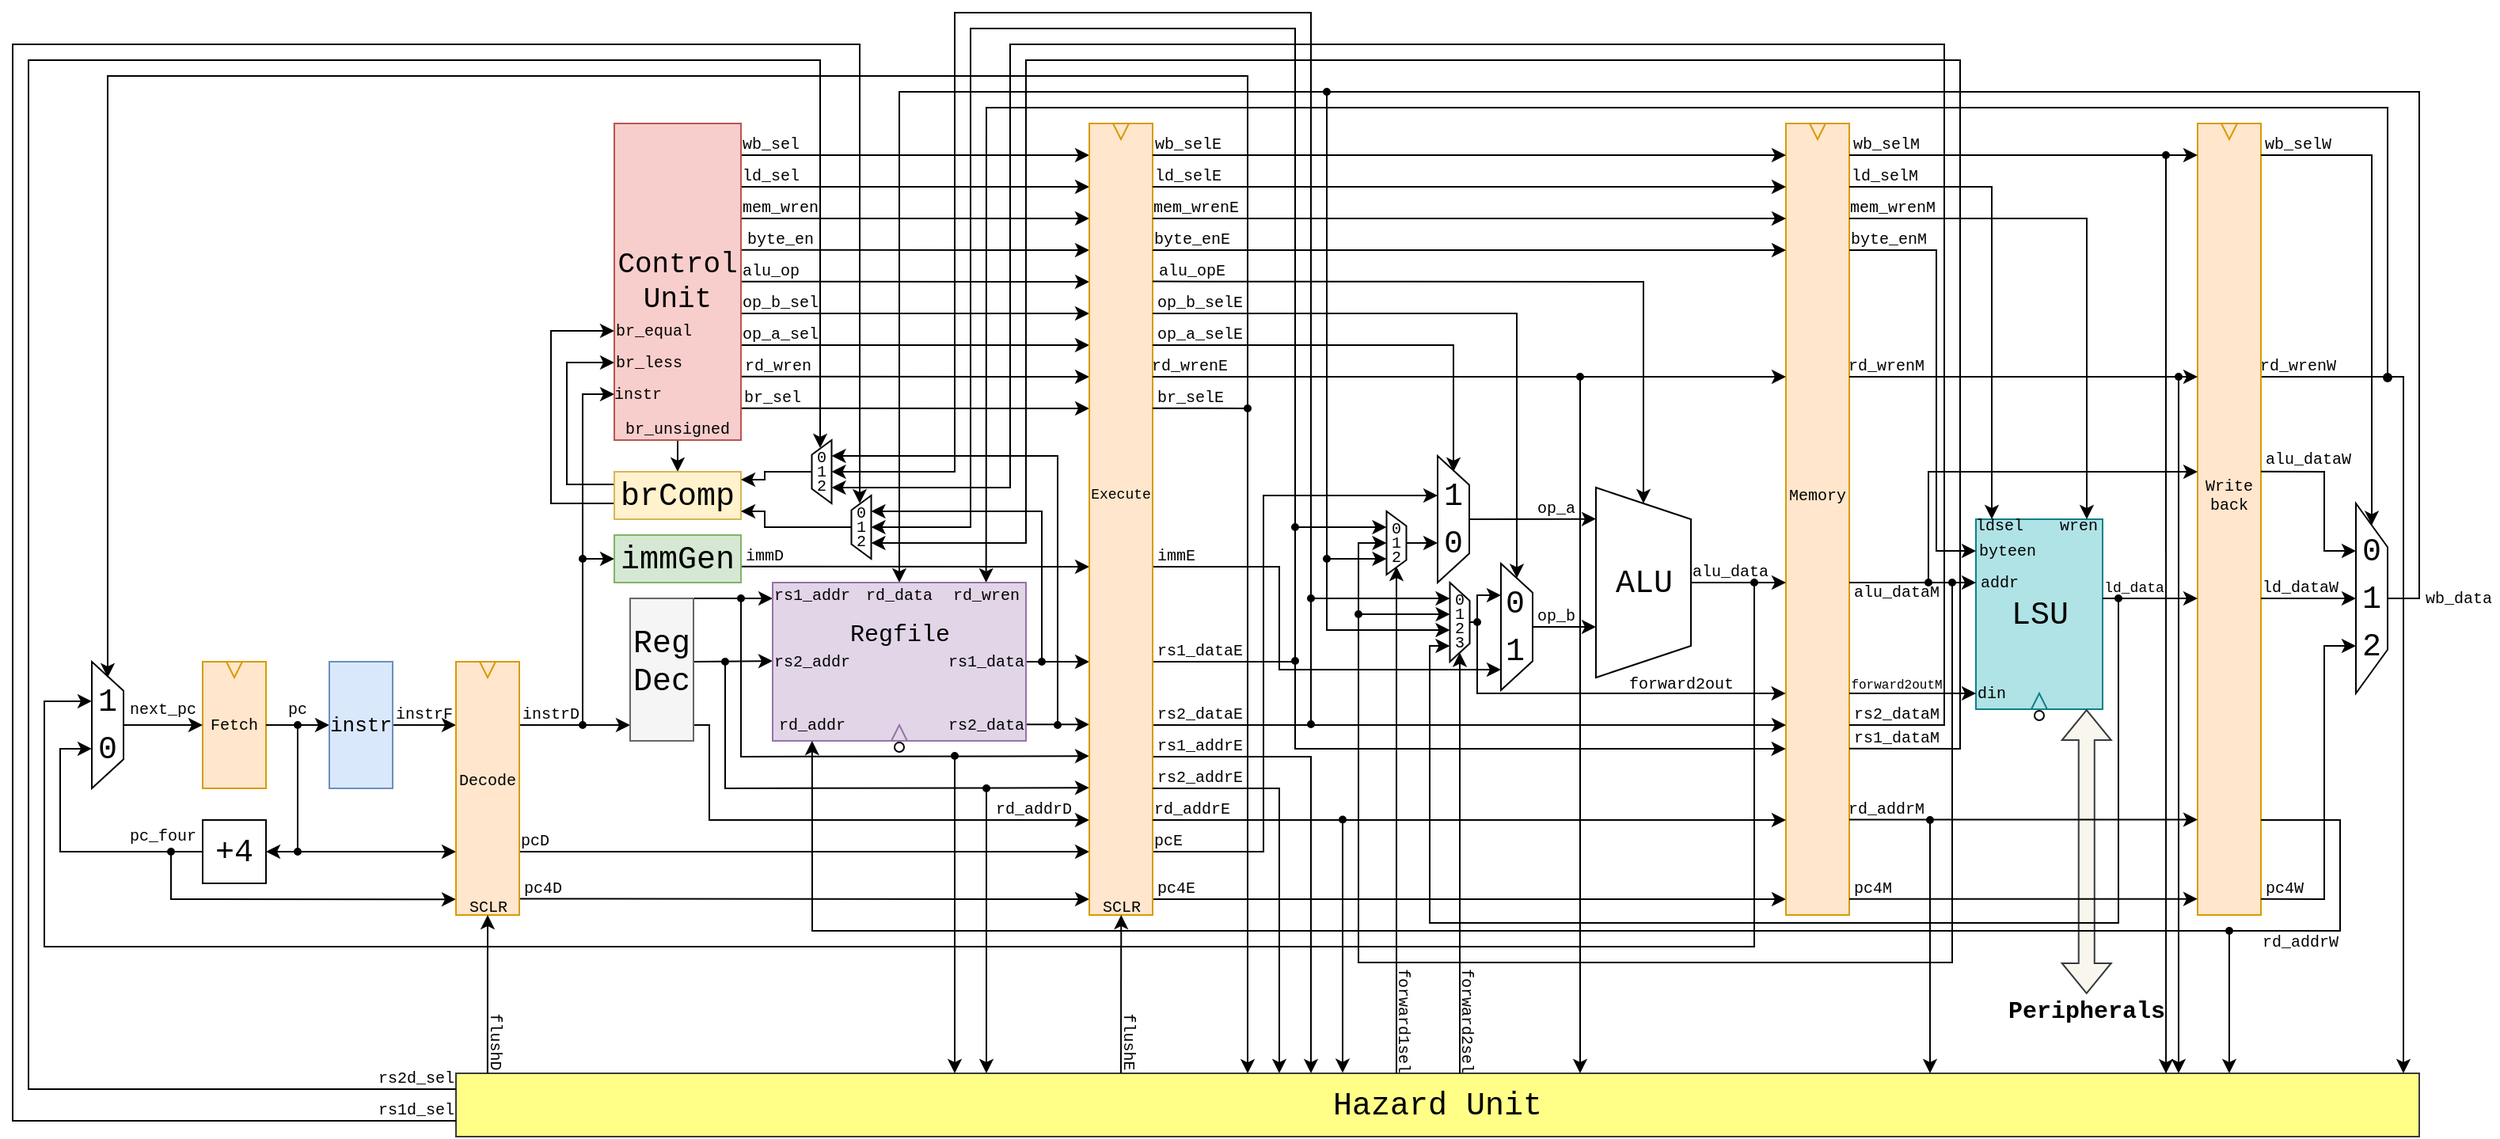 <mxfile version="22.1.2" type="device">
  <diagram name="Page-1" id="Eg10GGkdxJQghUF50k27">
    <mxGraphModel dx="1658" dy="820" grid="1" gridSize="5" guides="1" tooltips="1" connect="1" arrows="1" fold="1" page="1" pageScale="1" pageWidth="3000" pageHeight="3000" math="0" shadow="0">
      <root>
        <mxCell id="0" />
        <mxCell id="1" parent="0" />
        <mxCell id="Y1rLu_RjyALBYwUzoZZm-6" value="" style="rounded=0;whiteSpace=wrap;html=1;fillColor=#ffe6cc;strokeColor=#d79b00;" parent="1" vertex="1">
          <mxGeometry x="160" y="540" width="40" height="80" as="geometry" />
        </mxCell>
        <mxCell id="Y1rLu_RjyALBYwUzoZZm-7" value="" style="endArrow=classic;html=1;rounded=0;exitX=0.5;exitY=1;exitDx=0;exitDy=0;" parent="1" source="Y1rLu_RjyALBYwUzoZZm-1" edge="1">
          <mxGeometry width="50" height="50" relative="1" as="geometry">
            <mxPoint x="370" y="610" as="sourcePoint" />
            <mxPoint x="160" y="580" as="targetPoint" />
          </mxGeometry>
        </mxCell>
        <mxCell id="Y1rLu_RjyALBYwUzoZZm-8" value="Fetch" style="text;html=1;strokeColor=none;fillColor=none;align=center;verticalAlign=middle;whiteSpace=wrap;rounded=0;fontFamily=Courier New;fontSize=10;" parent="1" vertex="1">
          <mxGeometry x="165" y="572.5" width="30" height="15" as="geometry" />
        </mxCell>
        <mxCell id="Y1rLu_RjyALBYwUzoZZm-11" value="" style="endArrow=classic;html=1;rounded=0;exitX=1;exitY=0.5;exitDx=0;exitDy=0;" parent="1" source="Y1rLu_RjyALBYwUzoZZm-6" edge="1">
          <mxGeometry width="50" height="50" relative="1" as="geometry">
            <mxPoint x="370" y="610" as="sourcePoint" />
            <mxPoint x="240" y="580" as="targetPoint" />
          </mxGeometry>
        </mxCell>
        <mxCell id="Y1rLu_RjyALBYwUzoZZm-12" value="" style="endArrow=classic;html=1;rounded=0;entryX=1;entryY=0.5;entryDx=0;entryDy=0;" parent="1" target="Y1rLu_RjyALBYwUzoZZm-9" edge="1">
          <mxGeometry width="50" height="50" relative="1" as="geometry">
            <mxPoint x="220" y="580" as="sourcePoint" />
            <mxPoint x="420" y="560" as="targetPoint" />
            <Array as="points">
              <mxPoint x="220" y="660" />
            </Array>
          </mxGeometry>
        </mxCell>
        <mxCell id="Y1rLu_RjyALBYwUzoZZm-17" value="" style="triangle;whiteSpace=wrap;html=1;rotation=90;fillColor=#ffe6cc;strokeColor=#d79b00;" parent="1" vertex="1">
          <mxGeometry x="175" y="540" width="10" height="10" as="geometry" />
        </mxCell>
        <mxCell id="Y1rLu_RjyALBYwUzoZZm-20" value="" style="endArrow=classic;html=1;rounded=0;exitX=0;exitY=0.5;exitDx=0;exitDy=0;entryX=0.313;entryY=1;entryDx=0;entryDy=0;entryPerimeter=0;" parent="1" source="Y1rLu_RjyALBYwUzoZZm-9" target="Y1rLu_RjyALBYwUzoZZm-1" edge="1">
          <mxGeometry width="50" height="50" relative="1" as="geometry">
            <mxPoint x="230" y="610" as="sourcePoint" />
            <mxPoint x="280" y="560" as="targetPoint" />
            <Array as="points">
              <mxPoint x="70" y="660" />
              <mxPoint x="70" y="595" />
            </Array>
          </mxGeometry>
        </mxCell>
        <mxCell id="Y1rLu_RjyALBYwUzoZZm-21" value="next_pc" style="text;html=1;strokeColor=none;fillColor=none;align=center;verticalAlign=middle;whiteSpace=wrap;rounded=0;fontFamily=Courier New;fontSize=10;" parent="1" vertex="1">
          <mxGeometry x="115" y="560" width="40" height="20" as="geometry" />
        </mxCell>
        <mxCell id="Y1rLu_RjyALBYwUzoZZm-22" value="pc" style="text;html=1;strokeColor=none;fillColor=none;align=center;verticalAlign=middle;whiteSpace=wrap;rounded=0;fontFamily=Courier New;fontSize=10;" parent="1" vertex="1">
          <mxGeometry x="210" y="560" width="20" height="20" as="geometry" />
        </mxCell>
        <mxCell id="Y1rLu_RjyALBYwUzoZZm-23" value="pc_four" style="text;html=1;strokeColor=none;fillColor=none;align=center;verticalAlign=middle;whiteSpace=wrap;rounded=0;fontFamily=Courier New;fontSize=10;" parent="1" vertex="1">
          <mxGeometry x="110" y="640" width="50" height="20" as="geometry" />
        </mxCell>
        <mxCell id="Y1rLu_RjyALBYwUzoZZm-24" value="" style="endArrow=classic;html=1;rounded=0;exitX=1;exitY=0.5;exitDx=0;exitDy=0;" parent="1" source="Y1rLu_RjyALBYwUzoZZm-18" edge="1">
          <mxGeometry width="50" height="50" relative="1" as="geometry">
            <mxPoint x="230" y="610" as="sourcePoint" />
            <mxPoint x="320" y="580" as="targetPoint" />
          </mxGeometry>
        </mxCell>
        <mxCell id="Y1rLu_RjyALBYwUzoZZm-26" value="" style="endArrow=classic;html=1;rounded=0;entryX=0;entryY=0.75;entryDx=0;entryDy=0;" parent="1" target="Y1rLu_RjyALBYwUzoZZm-25" edge="1">
          <mxGeometry width="50" height="50" relative="1" as="geometry">
            <mxPoint x="220" y="660" as="sourcePoint" />
            <mxPoint x="450" y="560" as="targetPoint" />
          </mxGeometry>
        </mxCell>
        <mxCell id="Y1rLu_RjyALBYwUzoZZm-27" value="" style="endArrow=classic;html=1;rounded=0;entryX=0;entryY=0.938;entryDx=0;entryDy=0;entryPerimeter=0;exitX=0.6;exitY=1;exitDx=0;exitDy=0;exitPerimeter=0;" parent="1" source="Y1rLu_RjyALBYwUzoZZm-23" target="Y1rLu_RjyALBYwUzoZZm-25" edge="1">
          <mxGeometry width="50" height="50" relative="1" as="geometry">
            <mxPoint x="140" y="670" as="sourcePoint" />
            <mxPoint x="310" y="690" as="targetPoint" />
            <Array as="points">
              <mxPoint x="140" y="690" />
            </Array>
          </mxGeometry>
        </mxCell>
        <mxCell id="Y1rLu_RjyALBYwUzoZZm-28" value="instrF" style="text;html=1;strokeColor=none;fillColor=none;align=center;verticalAlign=middle;whiteSpace=wrap;rounded=0;fontFamily=Courier New;fontSize=10;" parent="1" vertex="1">
          <mxGeometry x="280" y="565" width="40" height="15" as="geometry" />
        </mxCell>
        <mxCell id="Y1rLu_RjyALBYwUzoZZm-29" value="" style="triangle;whiteSpace=wrap;html=1;rotation=-90;fillColor=#ffe6cc;strokeColor=#d79b00;" parent="1" vertex="1">
          <mxGeometry x="335" y="690" width="10" height="10" as="geometry" />
        </mxCell>
        <mxCell id="Y1rLu_RjyALBYwUzoZZm-42" value="" style="endArrow=classic;html=1;rounded=0;exitX=1;exitY=0.25;exitDx=0;exitDy=0;" parent="1" source="Y1rLu_RjyALBYwUzoZZm-25" edge="1">
          <mxGeometry width="50" height="50" relative="1" as="geometry">
            <mxPoint x="450" y="685" as="sourcePoint" />
            <mxPoint x="430" y="580" as="targetPoint" />
          </mxGeometry>
        </mxCell>
        <mxCell id="Y1rLu_RjyALBYwUzoZZm-44" value="" style="endArrow=classic;html=1;rounded=0;exitX=1;exitY=0;exitDx=0;exitDy=0;entryX=0;entryY=0.1;entryDx=0;entryDy=0;entryPerimeter=0;" parent="1" source="Y1rLu_RjyALBYwUzoZZm-33" target="Y1rLu_RjyALBYwUzoZZm-43" edge="1">
          <mxGeometry width="50" height="50" relative="1" as="geometry">
            <mxPoint x="530" y="472.5" as="sourcePoint" />
            <mxPoint x="510" y="500" as="targetPoint" />
          </mxGeometry>
        </mxCell>
        <mxCell id="Y1rLu_RjyALBYwUzoZZm-45" value="" style="endArrow=classic;html=1;rounded=0;entryX=0;entryY=0;entryDx=0;entryDy=0;exitX=1;exitY=0.5;exitDx=0;exitDy=0;" parent="1" source="Y1rLu_RjyALBYwUzoZZm-34" edge="1">
          <mxGeometry width="50" height="50" relative="1" as="geometry">
            <mxPoint x="480" y="540" as="sourcePoint" />
            <mxPoint x="520" y="539.52" as="targetPoint" />
          </mxGeometry>
        </mxCell>
        <mxCell id="Y1rLu_RjyALBYwUzoZZm-58" value="" style="endArrow=classic;html=1;rounded=0;entryX=0;entryY=0.5;entryDx=0;entryDy=0;" parent="1" target="Y1rLu_RjyALBYwUzoZZm-38" edge="1">
          <mxGeometry width="50" height="50" relative="1" as="geometry">
            <mxPoint x="400" y="580" as="sourcePoint" />
            <mxPoint x="300" y="440" as="targetPoint" />
            <Array as="points">
              <mxPoint x="400" y="475" />
              <mxPoint x="410" y="475" />
            </Array>
          </mxGeometry>
        </mxCell>
        <mxCell id="Y1rLu_RjyALBYwUzoZZm-69" value="" style="endArrow=classic;html=1;rounded=0;entryX=0;entryY=0.5;entryDx=0;entryDy=0;" parent="1" target="Y1rLu_RjyALBYwUzoZZm-80" edge="1">
          <mxGeometry width="50" height="50" relative="1" as="geometry">
            <mxPoint x="400" y="480" as="sourcePoint" />
            <mxPoint x="420" y="380" as="targetPoint" />
            <Array as="points">
              <mxPoint x="400" y="371" />
            </Array>
          </mxGeometry>
        </mxCell>
        <mxCell id="Y1rLu_RjyALBYwUzoZZm-71" value="instrD" style="text;html=1;strokeColor=none;fillColor=none;align=center;verticalAlign=middle;whiteSpace=wrap;rounded=0;fontFamily=Courier New;fontSize=10;" parent="1" vertex="1">
          <mxGeometry x="360" y="565" width="40" height="15" as="geometry" />
        </mxCell>
        <mxCell id="Y1rLu_RjyALBYwUzoZZm-72" value="" style="endArrow=classic;html=1;rounded=0;exitX=0.003;exitY=0.267;exitDx=0;exitDy=0;exitPerimeter=0;entryX=0;entryY=0.755;entryDx=0;entryDy=0;entryPerimeter=0;" parent="1" source="Y1rLu_RjyALBYwUzoZZm-60" target="Y1rLu_RjyALBYwUzoZZm-68" edge="1">
          <mxGeometry width="50" height="50" relative="1" as="geometry">
            <mxPoint x="410" y="428" as="sourcePoint" />
            <mxPoint x="410" y="350" as="targetPoint" />
            <Array as="points">
              <mxPoint x="390" y="428" />
              <mxPoint x="390" y="351" />
            </Array>
          </mxGeometry>
        </mxCell>
        <mxCell id="Y1rLu_RjyALBYwUzoZZm-73" value="" style="endArrow=classic;html=1;rounded=0;entryX=0;entryY=0.5;entryDx=0;entryDy=0;exitX=-0.006;exitY=0.667;exitDx=0;exitDy=0;exitPerimeter=0;" parent="1" source="Y1rLu_RjyALBYwUzoZZm-60" target="Y1rLu_RjyALBYwUzoZZm-82" edge="1">
          <mxGeometry width="50" height="50" relative="1" as="geometry">
            <mxPoint x="415" y="440" as="sourcePoint" />
            <mxPoint x="410" y="340" as="targetPoint" />
            <Array as="points">
              <mxPoint x="380" y="440" />
              <mxPoint x="380" y="331" />
            </Array>
          </mxGeometry>
        </mxCell>
        <mxCell id="Y1rLu_RjyALBYwUzoZZm-74" value="" style="endArrow=classic;html=1;rounded=0;entryX=0.5;entryY=0;entryDx=0;entryDy=0;exitX=0.5;exitY=1;exitDx=0;exitDy=0;" parent="1" source="Y1rLu_RjyALBYwUzoZZm-68" target="Y1rLu_RjyALBYwUzoZZm-60" edge="1">
          <mxGeometry width="50" height="50" relative="1" as="geometry">
            <mxPoint x="370" y="450" as="sourcePoint" />
            <mxPoint x="420" y="400" as="targetPoint" />
          </mxGeometry>
        </mxCell>
        <mxCell id="Y1rLu_RjyALBYwUzoZZm-75" value="" style="endArrow=classic;html=1;rounded=0;exitX=1;exitY=0.75;exitDx=0;exitDy=0;" parent="1" source="Y1rLu_RjyALBYwUzoZZm-25" edge="1">
          <mxGeometry width="50" height="50" relative="1" as="geometry">
            <mxPoint x="425" y="670" as="sourcePoint" />
            <mxPoint x="720" y="660" as="targetPoint" />
          </mxGeometry>
        </mxCell>
        <mxCell id="Y1rLu_RjyALBYwUzoZZm-76" value="" style="endArrow=classic;html=1;rounded=0;exitX=1;exitY=0.75;exitDx=0;exitDy=0;" parent="1" edge="1">
          <mxGeometry width="50" height="50" relative="1" as="geometry">
            <mxPoint x="360" y="689.77" as="sourcePoint" />
            <mxPoint x="720" y="690" as="targetPoint" />
          </mxGeometry>
        </mxCell>
        <mxCell id="Y1rLu_RjyALBYwUzoZZm-77" value="pc4D" style="text;html=1;strokeColor=none;fillColor=none;align=center;verticalAlign=middle;whiteSpace=wrap;rounded=0;fontFamily=Courier New;fontSize=10;" parent="1" vertex="1">
          <mxGeometry x="360" y="675" width="30" height="15" as="geometry" />
        </mxCell>
        <mxCell id="Y1rLu_RjyALBYwUzoZZm-78" value="pcD" style="text;html=1;strokeColor=none;fillColor=none;align=center;verticalAlign=middle;whiteSpace=wrap;rounded=0;fontFamily=Courier New;fontSize=10;" parent="1" vertex="1">
          <mxGeometry x="360" y="645" width="20" height="15" as="geometry" />
        </mxCell>
        <mxCell id="Y1rLu_RjyALBYwUzoZZm-84" value="" style="endArrow=classic;html=1;rounded=0;entryX=0.5;entryY=0;entryDx=0;entryDy=0;exitX=0.5;exitY=1;exitDx=0;exitDy=0;" parent="1" source="93PRhCsBqD0tyr6pIOzv-167" target="Y1rLu_RjyALBYwUzoZZm-47" edge="1">
          <mxGeometry width="50" height="50" relative="1" as="geometry">
            <mxPoint x="1560" y="490" as="sourcePoint" />
            <mxPoint x="660" y="280" as="targetPoint" />
            <Array as="points">
              <mxPoint x="1560" y="500" />
              <mxPoint x="1560" y="180" />
              <mxPoint x="600" y="180" />
            </Array>
          </mxGeometry>
        </mxCell>
        <mxCell id="Y1rLu_RjyALBYwUzoZZm-85" value="" style="endArrow=classic;html=1;rounded=0;entryX=0.5;entryY=0;entryDx=0;entryDy=0;exitX=1;exitY=0.32;exitDx=0;exitDy=0;exitPerimeter=0;" parent="1" source="93PRhCsBqD0tyr6pIOzv-146" edge="1">
          <mxGeometry width="50" height="50" relative="1" as="geometry">
            <mxPoint x="1480" y="360" as="sourcePoint" />
            <mxPoint x="654.83" y="490" as="targetPoint" />
            <Array as="points">
              <mxPoint x="1540" y="360" />
              <mxPoint x="1540" y="190" />
              <mxPoint x="655" y="190" />
            </Array>
          </mxGeometry>
        </mxCell>
        <mxCell id="Y1rLu_RjyALBYwUzoZZm-86" value="" style="endArrow=classic;html=1;rounded=0;exitX=1;exitY=0.5;exitDx=0;exitDy=0;" parent="1" source="Y1rLu_RjyALBYwUzoZZm-55" edge="1">
          <mxGeometry width="50" height="50" relative="1" as="geometry">
            <mxPoint x="730" y="532.5" as="sourcePoint" />
            <mxPoint x="720" y="540" as="targetPoint" />
          </mxGeometry>
        </mxCell>
        <mxCell id="Y1rLu_RjyALBYwUzoZZm-87" value="" style="endArrow=classic;html=1;rounded=0;exitX=1;exitY=0.5;exitDx=0;exitDy=0;" parent="1" edge="1">
          <mxGeometry width="50" height="50" relative="1" as="geometry">
            <mxPoint x="680" y="579.67" as="sourcePoint" />
            <mxPoint x="720" y="579.67" as="targetPoint" />
          </mxGeometry>
        </mxCell>
        <mxCell id="Y1rLu_RjyALBYwUzoZZm-88" value="" style="endArrow=classic;html=1;rounded=0;entryX=0;entryY=0.36;entryDx=0;entryDy=0;entryPerimeter=0;" parent="1" target="Y1rLu_RjyALBYwUzoZZm-133" edge="1">
          <mxGeometry width="50" height="50" relative="1" as="geometry">
            <mxPoint x="500" y="379.83" as="sourcePoint" />
            <mxPoint x="520" y="379.83" as="targetPoint" />
          </mxGeometry>
        </mxCell>
        <mxCell id="Y1rLu_RjyALBYwUzoZZm-89" value="" style="endArrow=classic;html=1;rounded=0;" parent="1" edge="1">
          <mxGeometry width="50" height="50" relative="1" as="geometry">
            <mxPoint x="500" y="359.83" as="sourcePoint" />
            <mxPoint x="720" y="360" as="targetPoint" />
          </mxGeometry>
        </mxCell>
        <mxCell id="Y1rLu_RjyALBYwUzoZZm-92" value="" style="endArrow=classic;html=1;rounded=0;" parent="1" edge="1">
          <mxGeometry width="50" height="50" relative="1" as="geometry">
            <mxPoint x="500" y="340" as="sourcePoint" />
            <mxPoint x="720" y="340" as="targetPoint" />
          </mxGeometry>
        </mxCell>
        <mxCell id="Y1rLu_RjyALBYwUzoZZm-93" value="" style="endArrow=classic;html=1;rounded=0;" parent="1" edge="1">
          <mxGeometry width="50" height="50" relative="1" as="geometry">
            <mxPoint x="500" y="320" as="sourcePoint" />
            <mxPoint x="720" y="320" as="targetPoint" />
          </mxGeometry>
        </mxCell>
        <mxCell id="Y1rLu_RjyALBYwUzoZZm-94" value="" style="endArrow=classic;html=1;rounded=0;" parent="1" edge="1">
          <mxGeometry width="50" height="50" relative="1" as="geometry">
            <mxPoint x="500" y="299.83" as="sourcePoint" />
            <mxPoint x="720" y="300" as="targetPoint" />
          </mxGeometry>
        </mxCell>
        <mxCell id="Y1rLu_RjyALBYwUzoZZm-95" value="" style="endArrow=classic;html=1;rounded=0;" parent="1" edge="1">
          <mxGeometry width="50" height="50" relative="1" as="geometry">
            <mxPoint x="500" y="279.83" as="sourcePoint" />
            <mxPoint x="720" y="280" as="targetPoint" />
          </mxGeometry>
        </mxCell>
        <mxCell id="Y1rLu_RjyALBYwUzoZZm-96" value="" style="endArrow=classic;html=1;rounded=0;" parent="1" edge="1">
          <mxGeometry width="50" height="50" relative="1" as="geometry">
            <mxPoint x="500" y="260" as="sourcePoint" />
            <mxPoint x="720" y="260" as="targetPoint" />
          </mxGeometry>
        </mxCell>
        <mxCell id="Y1rLu_RjyALBYwUzoZZm-97" value="" style="endArrow=classic;html=1;rounded=0;" parent="1" edge="1">
          <mxGeometry width="50" height="50" relative="1" as="geometry">
            <mxPoint x="500" y="240" as="sourcePoint" />
            <mxPoint x="720" y="240" as="targetPoint" />
          </mxGeometry>
        </mxCell>
        <mxCell id="Y1rLu_RjyALBYwUzoZZm-98" value="" style="endArrow=classic;html=1;rounded=0;" parent="1" edge="1">
          <mxGeometry width="50" height="50" relative="1" as="geometry">
            <mxPoint x="500" y="220" as="sourcePoint" />
            <mxPoint x="720" y="220" as="targetPoint" />
          </mxGeometry>
        </mxCell>
        <mxCell id="Y1rLu_RjyALBYwUzoZZm-99" value="" style="endArrow=classic;html=1;rounded=0;" parent="1" edge="1">
          <mxGeometry width="50" height="50" relative="1" as="geometry">
            <mxPoint x="500" y="479.83" as="sourcePoint" />
            <mxPoint x="720" y="480" as="targetPoint" />
          </mxGeometry>
        </mxCell>
        <mxCell id="Y1rLu_RjyALBYwUzoZZm-100" value="" style="endArrow=classic;html=1;rounded=0;entryX=0;entryY=0.1;entryDx=0;entryDy=0;entryPerimeter=0;" parent="1" edge="1">
          <mxGeometry width="50" height="50" relative="1" as="geometry">
            <mxPoint x="500" y="500" as="sourcePoint" />
            <mxPoint x="720" y="599.6" as="targetPoint" />
            <Array as="points">
              <mxPoint x="500" y="600" />
            </Array>
          </mxGeometry>
        </mxCell>
        <mxCell id="Y1rLu_RjyALBYwUzoZZm-101" value="" style="endArrow=classic;html=1;rounded=0;entryX=0;entryY=0;entryDx=0;entryDy=0;" parent="1" edge="1">
          <mxGeometry width="50" height="50" relative="1" as="geometry">
            <mxPoint x="490" y="540" as="sourcePoint" />
            <mxPoint x="720" y="619.6" as="targetPoint" />
            <Array as="points">
              <mxPoint x="490" y="620" />
            </Array>
          </mxGeometry>
        </mxCell>
        <mxCell id="Y1rLu_RjyALBYwUzoZZm-102" value="" style="endArrow=classic;html=1;rounded=0;entryX=0;entryY=0;entryDx=0;entryDy=0;exitX=1;exitY=0.889;exitDx=0;exitDy=0;exitPerimeter=0;" parent="1" source="Y1rLu_RjyALBYwUzoZZm-33" edge="1">
          <mxGeometry width="50" height="50" relative="1" as="geometry">
            <mxPoint x="480" y="580" as="sourcePoint" />
            <mxPoint x="720" y="640" as="targetPoint" />
            <Array as="points">
              <mxPoint x="480" y="580" />
              <mxPoint x="480" y="640" />
            </Array>
          </mxGeometry>
        </mxCell>
        <mxCell id="Y1rLu_RjyALBYwUzoZZm-104" value="" style="ellipse;whiteSpace=wrap;html=1;fillColor=#000000;aspect=fixed;" parent="1" vertex="1">
          <mxGeometry x="498" y="498" width="4" height="4" as="geometry" />
        </mxCell>
        <mxCell id="Y1rLu_RjyALBYwUzoZZm-105" value="" style="ellipse;whiteSpace=wrap;html=1;fillColor=#000000;aspect=fixed;" parent="1" vertex="1">
          <mxGeometry x="488" y="538" width="4" height="4" as="geometry" />
        </mxCell>
        <mxCell id="Y1rLu_RjyALBYwUzoZZm-109" value="" style="endArrow=classic;html=1;rounded=0;entryX=0.25;entryY=0;entryDx=0;entryDy=0;" parent="1" target="ZzyhjnianzOxExWq9pqv-9" edge="1">
          <mxGeometry width="50" height="50" relative="1" as="geometry">
            <mxPoint x="690" y="540" as="sourcePoint" />
            <mxPoint x="660" y="440" as="targetPoint" />
            <Array as="points">
              <mxPoint x="690" y="445" />
            </Array>
          </mxGeometry>
        </mxCell>
        <mxCell id="Y1rLu_RjyALBYwUzoZZm-111" value="" style="ellipse;whiteSpace=wrap;html=1;fillColor=#000000;aspect=fixed;" parent="1" vertex="1">
          <mxGeometry x="688" y="538" width="4" height="4" as="geometry" />
        </mxCell>
        <mxCell id="Y1rLu_RjyALBYwUzoZZm-112" value="" style="endArrow=classic;html=1;rounded=0;entryX=0.25;entryY=0;entryDx=0;entryDy=0;" parent="1" target="ZzyhjnianzOxExWq9pqv-4" edge="1">
          <mxGeometry width="50" height="50" relative="1" as="geometry">
            <mxPoint x="700" y="580" as="sourcePoint" />
            <mxPoint x="660" y="430" as="targetPoint" />
            <Array as="points">
              <mxPoint x="700" y="410" />
            </Array>
          </mxGeometry>
        </mxCell>
        <mxCell id="Y1rLu_RjyALBYwUzoZZm-113" value="" style="ellipse;whiteSpace=wrap;html=1;fillColor=#000000;aspect=fixed;" parent="1" vertex="1">
          <mxGeometry x="698" y="578" width="4" height="4" as="geometry" />
        </mxCell>
        <mxCell id="Y1rLu_RjyALBYwUzoZZm-114" value="immD" style="text;html=1;strokeColor=none;fillColor=none;align=center;verticalAlign=middle;whiteSpace=wrap;rounded=0;fontFamily=Courier New;fontSize=10;" parent="1" vertex="1">
          <mxGeometry x="500" y="465" width="30" height="15" as="geometry" />
        </mxCell>
        <mxCell id="Y1rLu_RjyALBYwUzoZZm-115" value="" style="ellipse;whiteSpace=wrap;html=1;fillColor=#000000;aspect=fixed;" parent="1" vertex="1">
          <mxGeometry x="398" y="473" width="4" height="4" as="geometry" />
        </mxCell>
        <mxCell id="Y1rLu_RjyALBYwUzoZZm-116" value="" style="ellipse;whiteSpace=wrap;html=1;fillColor=#000000;aspect=fixed;" parent="1" vertex="1">
          <mxGeometry x="398" y="578" width="4" height="4" as="geometry" />
        </mxCell>
        <mxCell id="Y1rLu_RjyALBYwUzoZZm-117" value="" style="ellipse;whiteSpace=wrap;html=1;fillColor=#000000;aspect=fixed;" parent="1" vertex="1">
          <mxGeometry x="218" y="578" width="4" height="4" as="geometry" />
        </mxCell>
        <mxCell id="Y1rLu_RjyALBYwUzoZZm-118" value="" style="ellipse;whiteSpace=wrap;html=1;fillColor=#000000;aspect=fixed;" parent="1" vertex="1">
          <mxGeometry x="218" y="658" width="4" height="4" as="geometry" />
        </mxCell>
        <mxCell id="Y1rLu_RjyALBYwUzoZZm-119" value="" style="ellipse;whiteSpace=wrap;html=1;fillColor=#000000;aspect=fixed;" parent="1" vertex="1">
          <mxGeometry x="138" y="658" width="4" height="4" as="geometry" />
        </mxCell>
        <mxCell id="Y1rLu_RjyALBYwUzoZZm-120" value="br_sel" style="text;html=1;strokeColor=none;fillColor=none;align=center;verticalAlign=middle;whiteSpace=wrap;rounded=0;fontFamily=Courier New;fontSize=10;" parent="1" vertex="1">
          <mxGeometry x="500" y="369" width="40" height="8" as="geometry" />
        </mxCell>
        <mxCell id="Y1rLu_RjyALBYwUzoZZm-121" value="rd_wren" style="text;html=1;strokeColor=none;fillColor=none;align=center;verticalAlign=middle;whiteSpace=wrap;rounded=0;fontFamily=Courier New;fontSize=10;" parent="1" vertex="1">
          <mxGeometry x="500" y="349" width="47" height="8" as="geometry" />
        </mxCell>
        <mxCell id="Y1rLu_RjyALBYwUzoZZm-122" value="op_a_sel" style="text;html=1;strokeColor=none;fillColor=none;align=center;verticalAlign=middle;whiteSpace=wrap;rounded=0;fontFamily=Courier New;fontSize=10;" parent="1" vertex="1">
          <mxGeometry x="500" y="329" width="50" height="8" as="geometry" />
        </mxCell>
        <mxCell id="Y1rLu_RjyALBYwUzoZZm-123" value="op_b_sel" style="text;html=1;strokeColor=none;fillColor=none;align=center;verticalAlign=middle;whiteSpace=wrap;rounded=0;fontFamily=Courier New;fontSize=10;" parent="1" vertex="1">
          <mxGeometry x="500" y="309" width="50" height="8" as="geometry" />
        </mxCell>
        <mxCell id="Y1rLu_RjyALBYwUzoZZm-124" value="alu_op" style="text;html=1;strokeColor=none;fillColor=none;align=center;verticalAlign=middle;whiteSpace=wrap;rounded=0;fontFamily=Courier New;fontSize=10;" parent="1" vertex="1">
          <mxGeometry x="500" y="289" width="38" height="8" as="geometry" />
        </mxCell>
        <mxCell id="Y1rLu_RjyALBYwUzoZZm-125" value="byte_en" style="text;html=1;strokeColor=none;fillColor=none;align=center;verticalAlign=middle;whiteSpace=wrap;rounded=0;fontFamily=Courier New;fontSize=10;" parent="1" vertex="1">
          <mxGeometry x="500" y="269" width="50" height="8" as="geometry" />
        </mxCell>
        <mxCell id="Y1rLu_RjyALBYwUzoZZm-126" value="mem_wren" style="text;html=1;strokeColor=none;fillColor=none;align=center;verticalAlign=middle;whiteSpace=wrap;rounded=0;fontFamily=Courier New;fontSize=10;" parent="1" vertex="1">
          <mxGeometry x="500" y="249" width="50" height="8" as="geometry" />
        </mxCell>
        <mxCell id="Y1rLu_RjyALBYwUzoZZm-127" value="ld_sel" style="text;html=1;strokeColor=none;fillColor=none;align=center;verticalAlign=middle;whiteSpace=wrap;rounded=0;fontFamily=Courier New;fontSize=10;" parent="1" vertex="1">
          <mxGeometry x="500" y="229" width="38" height="8" as="geometry" />
        </mxCell>
        <mxCell id="Y1rLu_RjyALBYwUzoZZm-128" value="wb_sel" style="text;html=1;strokeColor=none;fillColor=none;align=center;verticalAlign=middle;whiteSpace=wrap;rounded=0;fontFamily=Courier New;fontSize=10;" parent="1" vertex="1">
          <mxGeometry x="500" y="209" width="38" height="8" as="geometry" />
        </mxCell>
        <mxCell id="Y1rLu_RjyALBYwUzoZZm-131" value="" style="ellipse;whiteSpace=wrap;html=1;" parent="1" vertex="1">
          <mxGeometry x="597" y="591" width="6" height="6" as="geometry" />
        </mxCell>
        <mxCell id="Y1rLu_RjyALBYwUzoZZm-134" value="" style="triangle;whiteSpace=wrap;html=1;rotation=-90;fillColor=#ffe6cc;strokeColor=#d79b00;" parent="1" vertex="1">
          <mxGeometry x="735" y="690" width="10" height="10" as="geometry" />
        </mxCell>
        <mxCell id="93PRhCsBqD0tyr6pIOzv-14" value="" style="endArrow=classic;html=1;rounded=0;" parent="1" edge="1">
          <mxGeometry width="50" height="50" relative="1" as="geometry">
            <mxPoint x="760" y="660" as="sourcePoint" />
            <mxPoint x="940" y="435" as="targetPoint" />
            <Array as="points">
              <mxPoint x="830" y="660" />
              <mxPoint x="830" y="435" />
            </Array>
          </mxGeometry>
        </mxCell>
        <mxCell id="93PRhCsBqD0tyr6pIOzv-15" value="" style="endArrow=classic;html=1;rounded=0;entryX=0;entryY=0.98;entryDx=0;entryDy=0;entryPerimeter=0;" parent="1" target="93PRhCsBqD0tyr6pIOzv-56" edge="1">
          <mxGeometry width="50" height="50" relative="1" as="geometry">
            <mxPoint x="760" y="690" as="sourcePoint" />
            <mxPoint x="800" y="690" as="targetPoint" />
          </mxGeometry>
        </mxCell>
        <mxCell id="93PRhCsBqD0tyr6pIOzv-16" value="pcE" style="text;html=1;strokeColor=none;fillColor=none;align=center;verticalAlign=middle;whiteSpace=wrap;rounded=0;fontFamily=Courier New;fontSize=10;" parent="1" vertex="1">
          <mxGeometry x="760" y="645" width="20" height="15" as="geometry" />
        </mxCell>
        <mxCell id="93PRhCsBqD0tyr6pIOzv-17" value="pc4E" style="text;html=1;strokeColor=none;fillColor=none;align=center;verticalAlign=middle;whiteSpace=wrap;rounded=0;fontFamily=Courier New;fontSize=10;" parent="1" vertex="1">
          <mxGeometry x="760" y="675" width="30" height="15" as="geometry" />
        </mxCell>
        <mxCell id="93PRhCsBqD0tyr6pIOzv-21" value="immE" style="text;html=1;strokeColor=none;fillColor=none;align=center;verticalAlign=middle;whiteSpace=wrap;rounded=0;fontFamily=Courier New;fontSize=10;" parent="1" vertex="1">
          <mxGeometry x="760" y="465" width="30" height="15" as="geometry" />
        </mxCell>
        <mxCell id="93PRhCsBqD0tyr6pIOzv-22" value="" style="endArrow=classic;html=1;rounded=0;exitX=1;exitY=0.56;exitDx=0;exitDy=0;exitPerimeter=0;entryX=0.162;entryY=1;entryDx=0;entryDy=0;entryPerimeter=0;" parent="1" source="Y1rLu_RjyALBYwUzoZZm-133" target="93PRhCsBqD0tyr6pIOzv-11" edge="1">
          <mxGeometry width="50" height="50" relative="1" as="geometry">
            <mxPoint x="770" y="480" as="sourcePoint" />
            <mxPoint x="975" y="535" as="targetPoint" />
            <Array as="points">
              <mxPoint x="840" y="480" />
              <mxPoint x="840" y="545" />
              <mxPoint x="950" y="545" />
            </Array>
          </mxGeometry>
        </mxCell>
        <mxCell id="93PRhCsBqD0tyr6pIOzv-23" value="" style="endArrow=classic;html=1;rounded=0;entryX=0.8;entryY=1.001;entryDx=0;entryDy=0;entryPerimeter=0;" parent="1" target="cbddjr-EKUgRZxBoKyHE-14" edge="1">
          <mxGeometry width="50" height="50" relative="1" as="geometry">
            <mxPoint x="760" y="580" as="sourcePoint" />
            <mxPoint x="940" y="505" as="targetPoint" />
            <Array as="points">
              <mxPoint x="860" y="580" />
              <mxPoint x="860" y="500" />
            </Array>
          </mxGeometry>
        </mxCell>
        <mxCell id="93PRhCsBqD0tyr6pIOzv-24" value="" style="endArrow=classic;html=1;rounded=0;entryX=0.75;entryY=0;entryDx=0;entryDy=0;" parent="1" target="cbddjr-EKUgRZxBoKyHE-2" edge="1">
          <mxGeometry width="50" height="50" relative="1" as="geometry">
            <mxPoint x="760" y="540" as="sourcePoint" />
            <mxPoint x="840" y="470" as="targetPoint" />
            <Array as="points">
              <mxPoint x="850" y="540" />
              <mxPoint x="850" y="455" />
            </Array>
          </mxGeometry>
        </mxCell>
        <mxCell id="93PRhCsBqD0tyr6pIOzv-25" value="rs2_dataE" style="text;html=1;strokeColor=none;fillColor=none;align=center;verticalAlign=middle;whiteSpace=wrap;rounded=0;fontFamily=Courier New;fontSize=10;" parent="1" vertex="1">
          <mxGeometry x="760" y="565" width="60" height="15" as="geometry" />
        </mxCell>
        <mxCell id="93PRhCsBqD0tyr6pIOzv-27" value="rs1_dataE" style="text;html=1;strokeColor=none;fillColor=none;align=center;verticalAlign=middle;whiteSpace=wrap;rounded=0;fontFamily=Courier New;fontSize=10;" parent="1" vertex="1">
          <mxGeometry x="760" y="525" width="60" height="15" as="geometry" />
        </mxCell>
        <mxCell id="93PRhCsBqD0tyr6pIOzv-29" value="" style="group" parent="1" vertex="1" connectable="0">
          <mxGeometry x="1040" y="430" width="115" height="200" as="geometry" />
        </mxCell>
        <mxCell id="93PRhCsBqD0tyr6pIOzv-18" value="" style="shape=trapezoid;perimeter=trapezoidPerimeter;whiteSpace=wrap;html=1;fixedSize=1;rotation=90;" parent="93PRhCsBqD0tyr6pIOzv-29" vertex="1">
          <mxGeometry x="-30" y="30" width="120" height="60" as="geometry" />
        </mxCell>
        <mxCell id="93PRhCsBqD0tyr6pIOzv-28" value="ALU" style="text;html=1;strokeColor=none;fillColor=none;align=center;verticalAlign=middle;whiteSpace=wrap;rounded=0;fontFamily=Courier New;fontSize=20;" parent="93PRhCsBqD0tyr6pIOzv-29" vertex="1">
          <mxGeometry x="12.5" y="50" width="35" height="20" as="geometry" />
        </mxCell>
        <mxCell id="8uZCJso9WEqKBJ1qdxWW-4" value="forward2out" style="text;html=1;strokeColor=none;fillColor=none;align=center;verticalAlign=middle;whiteSpace=wrap;rounded=0;fontFamily=Courier New;fontSize=10;" parent="93PRhCsBqD0tyr6pIOzv-29" vertex="1">
          <mxGeometry x="20" y="118" width="67.5" height="12" as="geometry" />
        </mxCell>
        <mxCell id="93PRhCsBqD0tyr6pIOzv-30" value="" style="group" parent="1" vertex="1" connectable="0">
          <mxGeometry x="940" y="410" width="20" height="80" as="geometry" />
        </mxCell>
        <mxCell id="93PRhCsBqD0tyr6pIOzv-5" value="" style="verticalLabelPosition=middle;verticalAlign=middle;html=1;shape=trapezoid;perimeter=trapezoidPerimeter;whiteSpace=wrap;size=0.23;arcSize=10;flipV=1;labelPosition=center;align=center;rotation=-90;" parent="93PRhCsBqD0tyr6pIOzv-30" vertex="1">
          <mxGeometry x="-30" y="30" width="80" height="20" as="geometry" />
        </mxCell>
        <mxCell id="93PRhCsBqD0tyr6pIOzv-6" value="0" style="text;html=1;strokeColor=none;fillColor=none;align=center;verticalAlign=middle;whiteSpace=wrap;rounded=0;fontFamily=Courier New;fontSize=20;" parent="93PRhCsBqD0tyr6pIOzv-30" vertex="1">
          <mxGeometry x="5" y="40" width="10" height="30" as="geometry" />
        </mxCell>
        <mxCell id="93PRhCsBqD0tyr6pIOzv-7" value="1" style="text;html=1;strokeColor=none;fillColor=none;align=center;verticalAlign=middle;whiteSpace=wrap;rounded=0;fontFamily=Courier New;fontSize=20;" parent="93PRhCsBqD0tyr6pIOzv-30" vertex="1">
          <mxGeometry x="5" y="10" width="10" height="30" as="geometry" />
        </mxCell>
        <mxCell id="93PRhCsBqD0tyr6pIOzv-31" value="" style="group" parent="1" vertex="1" connectable="0">
          <mxGeometry x="980" y="478" width="20" height="80" as="geometry" />
        </mxCell>
        <mxCell id="93PRhCsBqD0tyr6pIOzv-11" value="" style="verticalLabelPosition=middle;verticalAlign=middle;html=1;shape=trapezoid;perimeter=trapezoidPerimeter;whiteSpace=wrap;size=0.23;arcSize=10;flipV=1;labelPosition=center;align=center;rotation=-90;" parent="93PRhCsBqD0tyr6pIOzv-31" vertex="1">
          <mxGeometry x="-30" y="30" width="80" height="20" as="geometry" />
        </mxCell>
        <mxCell id="93PRhCsBqD0tyr6pIOzv-12" value="1" style="text;html=1;strokeColor=none;fillColor=none;align=center;verticalAlign=middle;whiteSpace=wrap;rounded=0;fontFamily=Courier New;fontSize=20;" parent="93PRhCsBqD0tyr6pIOzv-31" vertex="1">
          <mxGeometry x="4" y="40" width="10" height="30" as="geometry" />
        </mxCell>
        <mxCell id="93PRhCsBqD0tyr6pIOzv-13" value="0" style="text;html=1;strokeColor=none;fillColor=none;align=center;verticalAlign=middle;whiteSpace=wrap;rounded=0;fontFamily=Courier New;fontSize=20;" parent="93PRhCsBqD0tyr6pIOzv-31" vertex="1">
          <mxGeometry x="4" y="10" width="10" height="30" as="geometry" />
        </mxCell>
        <mxCell id="93PRhCsBqD0tyr6pIOzv-33" value="" style="group" parent="1" vertex="1" connectable="0">
          <mxGeometry x="90" y="540" width="20" height="80" as="geometry" />
        </mxCell>
        <mxCell id="Y1rLu_RjyALBYwUzoZZm-1" value="" style="verticalLabelPosition=middle;verticalAlign=middle;html=1;shape=trapezoid;perimeter=trapezoidPerimeter;whiteSpace=wrap;size=0.23;arcSize=10;flipV=1;labelPosition=center;align=center;rotation=-90;" parent="93PRhCsBqD0tyr6pIOzv-33" vertex="1">
          <mxGeometry x="-30" y="30" width="80" height="20" as="geometry" />
        </mxCell>
        <mxCell id="Y1rLu_RjyALBYwUzoZZm-2" value="0" style="text;html=1;strokeColor=none;fillColor=none;align=center;verticalAlign=middle;whiteSpace=wrap;rounded=0;fontFamily=Courier New;fontSize=20;" parent="93PRhCsBqD0tyr6pIOzv-33" vertex="1">
          <mxGeometry x="5" y="40" width="10" height="30" as="geometry" />
        </mxCell>
        <mxCell id="Y1rLu_RjyALBYwUzoZZm-3" value="1" style="text;html=1;strokeColor=none;fillColor=none;align=center;verticalAlign=middle;whiteSpace=wrap;rounded=0;fontFamily=Courier New;fontSize=20;" parent="93PRhCsBqD0tyr6pIOzv-33" vertex="1">
          <mxGeometry x="5" y="10" width="10" height="30" as="geometry" />
        </mxCell>
        <mxCell id="93PRhCsBqD0tyr6pIOzv-34" value="" style="group" parent="1" vertex="1" connectable="0">
          <mxGeometry x="420" y="200" width="80" height="200" as="geometry" />
        </mxCell>
        <mxCell id="Y1rLu_RjyALBYwUzoZZm-68" value="" style="rounded=0;whiteSpace=wrap;html=1;fillColor=#f8cecc;strokeColor=#b85450;" parent="93PRhCsBqD0tyr6pIOzv-34" vertex="1">
          <mxGeometry width="80" height="200" as="geometry" />
        </mxCell>
        <mxCell id="Y1rLu_RjyALBYwUzoZZm-70" value="Control&lt;br style=&quot;font-size: 18px;&quot;&gt;Unit" style="text;html=1;strokeColor=none;fillColor=none;align=center;verticalAlign=middle;whiteSpace=wrap;rounded=0;fontFamily=Courier New;fontSize=18;" parent="93PRhCsBqD0tyr6pIOzv-34" vertex="1">
          <mxGeometry y="80" width="80" height="40" as="geometry" />
        </mxCell>
        <mxCell id="Y1rLu_RjyALBYwUzoZZm-79" value="br_unsigned" style="text;html=1;strokeColor=none;fillColor=none;align=center;verticalAlign=middle;whiteSpace=wrap;rounded=0;fontFamily=Courier New;fontSize=10;" parent="93PRhCsBqD0tyr6pIOzv-34" vertex="1">
          <mxGeometry x="5" y="185" width="70" height="15" as="geometry" />
        </mxCell>
        <mxCell id="Y1rLu_RjyALBYwUzoZZm-80" value="instr" style="text;html=1;strokeColor=none;fillColor=none;align=center;verticalAlign=middle;whiteSpace=wrap;rounded=0;fontFamily=Courier New;fontSize=10;" parent="93PRhCsBqD0tyr6pIOzv-34" vertex="1">
          <mxGeometry y="166" width="30" height="10" as="geometry" />
        </mxCell>
        <mxCell id="Y1rLu_RjyALBYwUzoZZm-81" value="br_less" style="text;html=1;strokeColor=none;fillColor=none;align=center;verticalAlign=middle;whiteSpace=wrap;rounded=0;fontFamily=Courier New;fontSize=10;" parent="93PRhCsBqD0tyr6pIOzv-34" vertex="1">
          <mxGeometry x="2" y="146" width="40" height="10" as="geometry" />
        </mxCell>
        <mxCell id="Y1rLu_RjyALBYwUzoZZm-82" value="br_equal" style="text;html=1;strokeColor=none;fillColor=none;align=center;verticalAlign=middle;whiteSpace=wrap;rounded=0;fontFamily=Courier New;fontSize=10;" parent="93PRhCsBqD0tyr6pIOzv-34" vertex="1">
          <mxGeometry y="126" width="50" height="10" as="geometry" />
        </mxCell>
        <mxCell id="93PRhCsBqD0tyr6pIOzv-35" value="" style="group" parent="1" vertex="1" connectable="0">
          <mxGeometry x="420" y="420" width="80" height="30" as="geometry" />
        </mxCell>
        <mxCell id="Y1rLu_RjyALBYwUzoZZm-60" value="" style="rounded=0;whiteSpace=wrap;html=1;fillColor=#fff2cc;strokeColor=#d6b656;" parent="93PRhCsBqD0tyr6pIOzv-35" vertex="1">
          <mxGeometry width="80" height="30" as="geometry" />
        </mxCell>
        <mxCell id="Y1rLu_RjyALBYwUzoZZm-61" value="brComp" style="text;html=1;strokeColor=none;fillColor=none;align=center;verticalAlign=middle;whiteSpace=wrap;rounded=0;fontFamily=Courier New;fontSize=20;" parent="93PRhCsBqD0tyr6pIOzv-35" vertex="1">
          <mxGeometry x="5" y="7.5" width="70" height="15" as="geometry" />
        </mxCell>
        <mxCell id="93PRhCsBqD0tyr6pIOzv-36" value="" style="group" parent="1" vertex="1" connectable="0">
          <mxGeometry x="420" y="460" width="80" height="30" as="geometry" />
        </mxCell>
        <mxCell id="Y1rLu_RjyALBYwUzoZZm-38" value="" style="rounded=0;whiteSpace=wrap;html=1;fillColor=#d5e8d4;strokeColor=#82b366;" parent="93PRhCsBqD0tyr6pIOzv-36" vertex="1">
          <mxGeometry width="80" height="30" as="geometry" />
        </mxCell>
        <mxCell id="Y1rLu_RjyALBYwUzoZZm-39" value="immGen" style="text;html=1;strokeColor=none;fillColor=none;align=center;verticalAlign=middle;whiteSpace=wrap;rounded=0;fontFamily=Courier New;fontSize=20;" parent="93PRhCsBqD0tyr6pIOzv-36" vertex="1">
          <mxGeometry x="5" y="7.5" width="70" height="15" as="geometry" />
        </mxCell>
        <mxCell id="93PRhCsBqD0tyr6pIOzv-37" value="" style="group" parent="1" vertex="1" connectable="0">
          <mxGeometry x="520" y="490" width="160" height="100" as="geometry" />
        </mxCell>
        <mxCell id="Y1rLu_RjyALBYwUzoZZm-43" value="" style="rounded=0;whiteSpace=wrap;html=1;fillColor=#e1d5e7;strokeColor=#9673a6;" parent="93PRhCsBqD0tyr6pIOzv-37" vertex="1">
          <mxGeometry width="160" height="100" as="geometry" />
        </mxCell>
        <mxCell id="Y1rLu_RjyALBYwUzoZZm-47" value="rd_data" style="text;html=1;strokeColor=none;fillColor=none;align=center;verticalAlign=middle;whiteSpace=wrap;rounded=0;fontFamily=Courier New;fontSize=10;" parent="93PRhCsBqD0tyr6pIOzv-37" vertex="1">
          <mxGeometry x="60" width="40" height="15" as="geometry" />
        </mxCell>
        <mxCell id="Y1rLu_RjyALBYwUzoZZm-48" value="rs1_addr" style="text;html=1;strokeColor=none;fillColor=none;align=center;verticalAlign=middle;whiteSpace=wrap;rounded=0;fontFamily=Courier New;fontSize=10;" parent="93PRhCsBqD0tyr6pIOzv-37" vertex="1">
          <mxGeometry width="50" height="15" as="geometry" />
        </mxCell>
        <mxCell id="Y1rLu_RjyALBYwUzoZZm-49" value="rs2_addr" style="text;html=1;strokeColor=none;fillColor=none;align=center;verticalAlign=middle;whiteSpace=wrap;rounded=0;fontFamily=Courier New;fontSize=10;" parent="93PRhCsBqD0tyr6pIOzv-37" vertex="1">
          <mxGeometry y="42.5" width="50" height="15" as="geometry" />
        </mxCell>
        <mxCell id="Y1rLu_RjyALBYwUzoZZm-50" value="rd_addr" style="text;html=1;strokeColor=none;fillColor=none;align=center;verticalAlign=middle;whiteSpace=wrap;rounded=0;fontFamily=Courier New;fontSize=10;" parent="93PRhCsBqD0tyr6pIOzv-37" vertex="1">
          <mxGeometry x="5" y="82.5" width="40" height="15" as="geometry" />
        </mxCell>
        <mxCell id="Y1rLu_RjyALBYwUzoZZm-51" value="Regfile" style="text;html=1;strokeColor=none;fillColor=none;align=center;verticalAlign=middle;whiteSpace=wrap;rounded=0;fontFamily=Courier New;fontSize=15;" parent="93PRhCsBqD0tyr6pIOzv-37" vertex="1">
          <mxGeometry x="47.5" y="22.5" width="65" height="20" as="geometry" />
        </mxCell>
        <mxCell id="Y1rLu_RjyALBYwUzoZZm-54" value="rd_wren" style="text;html=1;strokeColor=none;fillColor=none;align=center;verticalAlign=middle;whiteSpace=wrap;rounded=0;fontFamily=Courier New;fontSize=10;" parent="93PRhCsBqD0tyr6pIOzv-37" vertex="1">
          <mxGeometry x="110" width="50" height="15" as="geometry" />
        </mxCell>
        <mxCell id="Y1rLu_RjyALBYwUzoZZm-55" value="rs1_data" style="text;html=1;strokeColor=none;fillColor=none;align=center;verticalAlign=middle;whiteSpace=wrap;rounded=0;fontFamily=Courier New;fontSize=10;" parent="93PRhCsBqD0tyr6pIOzv-37" vertex="1">
          <mxGeometry x="110" y="42.5" width="50" height="15" as="geometry" />
        </mxCell>
        <mxCell id="Y1rLu_RjyALBYwUzoZZm-56" value="rs2_data" style="text;html=1;strokeColor=none;fillColor=none;align=center;verticalAlign=middle;whiteSpace=wrap;rounded=0;fontFamily=Courier New;fontSize=10;" parent="93PRhCsBqD0tyr6pIOzv-37" vertex="1">
          <mxGeometry x="110" y="82.5" width="50" height="15" as="geometry" />
        </mxCell>
        <mxCell id="Y1rLu_RjyALBYwUzoZZm-129" value="" style="triangle;whiteSpace=wrap;html=1;rotation=-90;fillColor=#e1d5e7;strokeColor=#9673a6;" parent="93PRhCsBqD0tyr6pIOzv-37" vertex="1">
          <mxGeometry x="75" y="90" width="10" height="10" as="geometry" />
        </mxCell>
        <mxCell id="93PRhCsBqD0tyr6pIOzv-38" value="" style="group" parent="1" vertex="1" connectable="0">
          <mxGeometry x="430" y="500" width="40" height="90" as="geometry" />
        </mxCell>
        <mxCell id="Y1rLu_RjyALBYwUzoZZm-33" value="" style="rounded=0;whiteSpace=wrap;html=1;fillColor=#f5f5f5;fontColor=#333333;strokeColor=#666666;" parent="93PRhCsBqD0tyr6pIOzv-38" vertex="1">
          <mxGeometry width="40" height="90" as="geometry" />
        </mxCell>
        <mxCell id="Y1rLu_RjyALBYwUzoZZm-34" value="Reg&lt;br&gt;Dec" style="text;html=1;strokeColor=none;fillColor=none;align=center;verticalAlign=middle;whiteSpace=wrap;rounded=0;fontFamily=Courier New;fontSize=20;" parent="93PRhCsBqD0tyr6pIOzv-38" vertex="1">
          <mxGeometry y="17.5" width="40" height="45" as="geometry" />
        </mxCell>
        <mxCell id="93PRhCsBqD0tyr6pIOzv-39" value="" style="group" parent="1" vertex="1" connectable="0">
          <mxGeometry x="720" y="200" width="40" height="500" as="geometry" />
        </mxCell>
        <mxCell id="93PRhCsBqD0tyr6pIOzv-63" value="" style="group" parent="93PRhCsBqD0tyr6pIOzv-39" vertex="1" connectable="0">
          <mxGeometry width="40" height="500" as="geometry" />
        </mxCell>
        <mxCell id="Y1rLu_RjyALBYwUzoZZm-133" value="" style="rounded=0;whiteSpace=wrap;html=1;fillColor=#ffe6cc;strokeColor=#d79b00;" parent="93PRhCsBqD0tyr6pIOzv-63" vertex="1">
          <mxGeometry width="40" height="500" as="geometry" />
        </mxCell>
        <mxCell id="Y1rLu_RjyALBYwUzoZZm-135" value="Execute" style="text;html=1;strokeColor=none;fillColor=none;align=center;verticalAlign=middle;whiteSpace=wrap;rounded=0;fontFamily=Courier New;fontSize=9;" parent="93PRhCsBqD0tyr6pIOzv-63" vertex="1">
          <mxGeometry y="227.5" width="40" height="15" as="geometry" />
        </mxCell>
        <mxCell id="93PRhCsBqD0tyr6pIOzv-62" value="" style="triangle;whiteSpace=wrap;html=1;rotation=90;fillColor=#ffe6cc;strokeColor=#d79b00;" parent="93PRhCsBqD0tyr6pIOzv-63" vertex="1">
          <mxGeometry x="15" width="10" height="10" as="geometry" />
        </mxCell>
        <mxCell id="eolAdTWkz6nV8UobAQ28-23" value="SCLR" style="text;html=1;strokeColor=none;fillColor=none;align=center;verticalAlign=middle;whiteSpace=wrap;rounded=0;fontFamily=Courier New;fontSize=10;" parent="93PRhCsBqD0tyr6pIOzv-63" vertex="1">
          <mxGeometry x="7.5" y="490" width="25" height="10" as="geometry" />
        </mxCell>
        <mxCell id="93PRhCsBqD0tyr6pIOzv-40" value="" style="group" parent="1" vertex="1" connectable="0">
          <mxGeometry x="320" y="540" width="40" height="160" as="geometry" />
        </mxCell>
        <mxCell id="93PRhCsBqD0tyr6pIOzv-61" value="" style="group" parent="93PRhCsBqD0tyr6pIOzv-40" vertex="1" connectable="0">
          <mxGeometry width="40" height="160" as="geometry" />
        </mxCell>
        <mxCell id="Y1rLu_RjyALBYwUzoZZm-25" value="" style="rounded=0;whiteSpace=wrap;html=1;fillColor=#ffe6cc;strokeColor=#d79b00;" parent="93PRhCsBqD0tyr6pIOzv-61" vertex="1">
          <mxGeometry width="40" height="160" as="geometry" />
        </mxCell>
        <mxCell id="Y1rLu_RjyALBYwUzoZZm-32" value="Decode" style="text;html=1;strokeColor=none;fillColor=none;align=center;verticalAlign=middle;whiteSpace=wrap;rounded=0;fontFamily=Courier New;fontSize=10;" parent="93PRhCsBqD0tyr6pIOzv-61" vertex="1">
          <mxGeometry y="67.5" width="40" height="15" as="geometry" />
        </mxCell>
        <mxCell id="93PRhCsBqD0tyr6pIOzv-59" value="" style="triangle;whiteSpace=wrap;html=1;rotation=90;fillColor=#ffe6cc;strokeColor=#d79b00;" parent="93PRhCsBqD0tyr6pIOzv-61" vertex="1">
          <mxGeometry x="15" width="10" height="10" as="geometry" />
        </mxCell>
        <mxCell id="eolAdTWkz6nV8UobAQ28-16" value="SCLR" style="text;html=1;strokeColor=none;fillColor=none;align=center;verticalAlign=middle;whiteSpace=wrap;rounded=0;fontFamily=Courier New;fontSize=10;" parent="93PRhCsBqD0tyr6pIOzv-61" vertex="1">
          <mxGeometry x="7.5" y="150" width="25" height="10" as="geometry" />
        </mxCell>
        <mxCell id="93PRhCsBqD0tyr6pIOzv-41" value="" style="group" parent="1" vertex="1" connectable="0">
          <mxGeometry x="240" y="540" width="40" height="80" as="geometry" />
        </mxCell>
        <mxCell id="Y1rLu_RjyALBYwUzoZZm-18" value="" style="rounded=0;whiteSpace=wrap;html=1;fillColor=#dae8fc;strokeColor=#6c8ebf;" parent="93PRhCsBqD0tyr6pIOzv-41" vertex="1">
          <mxGeometry width="40" height="80" as="geometry" />
        </mxCell>
        <mxCell id="Y1rLu_RjyALBYwUzoZZm-19" value="instr" style="text;html=1;strokeColor=none;fillColor=none;align=center;verticalAlign=middle;whiteSpace=wrap;rounded=0;fontFamily=Courier New;fontSize=13;" parent="93PRhCsBqD0tyr6pIOzv-41" vertex="1">
          <mxGeometry x="5" y="25" width="30" height="30" as="geometry" />
        </mxCell>
        <mxCell id="93PRhCsBqD0tyr6pIOzv-42" value="" style="group" parent="1" vertex="1" connectable="0">
          <mxGeometry x="160" y="640" width="40" height="40" as="geometry" />
        </mxCell>
        <mxCell id="Y1rLu_RjyALBYwUzoZZm-9" value="" style="rounded=0;whiteSpace=wrap;html=1;" parent="93PRhCsBqD0tyr6pIOzv-42" vertex="1">
          <mxGeometry width="40" height="40" as="geometry" />
        </mxCell>
        <mxCell id="Y1rLu_RjyALBYwUzoZZm-10" value="+4" style="text;html=1;strokeColor=none;fillColor=none;align=center;verticalAlign=middle;whiteSpace=wrap;rounded=0;fontFamily=Courier New;fontSize=20;" parent="93PRhCsBqD0tyr6pIOzv-42" vertex="1">
          <mxGeometry x="5" y="5" width="30" height="30" as="geometry" />
        </mxCell>
        <mxCell id="93PRhCsBqD0tyr6pIOzv-43" value="" style="endArrow=classic;html=1;rounded=0;exitX=0.5;exitY=1;exitDx=0;exitDy=0;" parent="1" source="93PRhCsBqD0tyr6pIOzv-11" edge="1">
          <mxGeometry width="50" height="50" relative="1" as="geometry">
            <mxPoint x="1030" y="695" as="sourcePoint" />
            <mxPoint x="1040" y="518" as="targetPoint" />
          </mxGeometry>
        </mxCell>
        <mxCell id="93PRhCsBqD0tyr6pIOzv-44" value="" style="endArrow=classic;html=1;rounded=0;exitX=0.5;exitY=1;exitDx=0;exitDy=0;entryX=0.165;entryY=1;entryDx=0;entryDy=0;entryPerimeter=0;" parent="1" source="93PRhCsBqD0tyr6pIOzv-5" target="93PRhCsBqD0tyr6pIOzv-18" edge="1">
          <mxGeometry width="50" height="50" relative="1" as="geometry">
            <mxPoint x="960" y="519.8" as="sourcePoint" />
            <mxPoint x="1000" y="519.8" as="targetPoint" />
          </mxGeometry>
        </mxCell>
        <mxCell id="93PRhCsBqD0tyr6pIOzv-47" value="" style="endArrow=classic;html=1;rounded=0;" parent="1" edge="1">
          <mxGeometry width="50" height="50" relative="1" as="geometry">
            <mxPoint x="760" y="299.8" as="sourcePoint" />
            <mxPoint x="1070" y="440" as="targetPoint" />
            <Array as="points">
              <mxPoint x="1070" y="300" />
            </Array>
          </mxGeometry>
        </mxCell>
        <mxCell id="93PRhCsBqD0tyr6pIOzv-48" value="alu_opE" style="text;html=1;strokeColor=none;fillColor=none;align=center;verticalAlign=middle;whiteSpace=wrap;rounded=0;fontFamily=Courier New;fontSize=10;" parent="1" vertex="1">
          <mxGeometry x="760" y="289" width="50" height="8" as="geometry" />
        </mxCell>
        <mxCell id="93PRhCsBqD0tyr6pIOzv-49" value="op_a" style="text;html=1;strokeColor=none;fillColor=none;align=center;verticalAlign=middle;whiteSpace=wrap;rounded=0;fontFamily=Courier New;fontSize=10;" parent="1" vertex="1">
          <mxGeometry x="1000" y="435" width="30" height="15" as="geometry" />
        </mxCell>
        <mxCell id="93PRhCsBqD0tyr6pIOzv-50" value="op_b" style="text;html=1;strokeColor=none;fillColor=none;align=center;verticalAlign=middle;whiteSpace=wrap;rounded=0;fontFamily=Courier New;fontSize=10;" parent="1" vertex="1">
          <mxGeometry x="1000" y="503" width="30" height="15" as="geometry" />
        </mxCell>
        <mxCell id="93PRhCsBqD0tyr6pIOzv-51" value="" style="endArrow=classic;html=1;rounded=0;entryX=1;entryY=0.5;entryDx=0;entryDy=0;" parent="1" target="93PRhCsBqD0tyr6pIOzv-11" edge="1">
          <mxGeometry width="50" height="50" relative="1" as="geometry">
            <mxPoint x="760" y="320" as="sourcePoint" />
            <mxPoint x="990" y="485" as="targetPoint" />
            <Array as="points">
              <mxPoint x="990" y="320" />
            </Array>
          </mxGeometry>
        </mxCell>
        <mxCell id="93PRhCsBqD0tyr6pIOzv-52" value="" style="endArrow=classic;html=1;rounded=0;" parent="1" edge="1">
          <mxGeometry width="50" height="50" relative="1" as="geometry">
            <mxPoint x="760" y="340" as="sourcePoint" />
            <mxPoint x="950" y="420" as="targetPoint" />
            <Array as="points">
              <mxPoint x="950" y="340" />
            </Array>
          </mxGeometry>
        </mxCell>
        <mxCell id="93PRhCsBqD0tyr6pIOzv-53" value="op_b_selE" style="text;html=1;strokeColor=none;fillColor=none;align=center;verticalAlign=middle;whiteSpace=wrap;rounded=0;fontFamily=Courier New;fontSize=10;" parent="1" vertex="1">
          <mxGeometry x="760" y="309" width="60" height="8" as="geometry" />
        </mxCell>
        <mxCell id="93PRhCsBqD0tyr6pIOzv-54" value="op_a_selE" style="text;html=1;strokeColor=none;fillColor=none;align=center;verticalAlign=middle;whiteSpace=wrap;rounded=0;fontFamily=Courier New;fontSize=10;" parent="1" vertex="1">
          <mxGeometry x="760" y="329" width="60" height="8" as="geometry" />
        </mxCell>
        <mxCell id="93PRhCsBqD0tyr6pIOzv-55" value="" style="group" parent="1" vertex="1" connectable="0">
          <mxGeometry x="1160" y="200" width="40" height="500" as="geometry" />
        </mxCell>
        <mxCell id="93PRhCsBqD0tyr6pIOzv-65" value="" style="group" parent="93PRhCsBqD0tyr6pIOzv-55" vertex="1" connectable="0">
          <mxGeometry width="40" height="500" as="geometry" />
        </mxCell>
        <mxCell id="93PRhCsBqD0tyr6pIOzv-56" value="" style="rounded=0;whiteSpace=wrap;html=1;fillColor=#ffe6cc;strokeColor=#d79b00;" parent="93PRhCsBqD0tyr6pIOzv-65" vertex="1">
          <mxGeometry width="40" height="500" as="geometry" />
        </mxCell>
        <mxCell id="93PRhCsBqD0tyr6pIOzv-57" value="Memory" style="text;html=1;strokeColor=none;fillColor=none;align=center;verticalAlign=middle;whiteSpace=wrap;rounded=0;fontFamily=Courier New;fontSize=10;" parent="93PRhCsBqD0tyr6pIOzv-65" vertex="1">
          <mxGeometry y="227.5" width="40" height="15" as="geometry" />
        </mxCell>
        <mxCell id="93PRhCsBqD0tyr6pIOzv-64" value="" style="triangle;whiteSpace=wrap;html=1;rotation=90;fillColor=#ffe6cc;strokeColor=#d79b00;" parent="93PRhCsBqD0tyr6pIOzv-65" vertex="1">
          <mxGeometry x="15" width="10" height="10" as="geometry" />
        </mxCell>
        <mxCell id="93PRhCsBqD0tyr6pIOzv-67" value="" style="endArrow=classic;html=1;rounded=0;entryX=0;entryY=0.62;entryDx=0;entryDy=0;entryPerimeter=0;" parent="1" edge="1">
          <mxGeometry width="50" height="50" relative="1" as="geometry">
            <mxPoint x="1100" y="490" as="sourcePoint" />
            <mxPoint x="1160" y="490" as="targetPoint" />
          </mxGeometry>
        </mxCell>
        <mxCell id="93PRhCsBqD0tyr6pIOzv-68" value="" style="endArrow=classic;html=1;rounded=0;entryX=0;entryY=0.32;entryDx=0;entryDy=0;entryPerimeter=0;" parent="1" target="93PRhCsBqD0tyr6pIOzv-56" edge="1">
          <mxGeometry width="50" height="50" relative="1" as="geometry">
            <mxPoint x="760" y="360" as="sourcePoint" />
            <mxPoint x="980" y="360.17" as="targetPoint" />
          </mxGeometry>
        </mxCell>
        <mxCell id="93PRhCsBqD0tyr6pIOzv-69" value="" style="endArrow=classic;html=1;rounded=0;entryX=0;entryY=0.16;entryDx=0;entryDy=0;entryPerimeter=0;" parent="1" target="93PRhCsBqD0tyr6pIOzv-56" edge="1">
          <mxGeometry width="50" height="50" relative="1" as="geometry">
            <mxPoint x="760" y="280" as="sourcePoint" />
            <mxPoint x="1120" y="280" as="targetPoint" />
          </mxGeometry>
        </mxCell>
        <mxCell id="93PRhCsBqD0tyr6pIOzv-70" value="" style="endArrow=classic;html=1;rounded=0;entryX=0;entryY=0.12;entryDx=0;entryDy=0;entryPerimeter=0;" parent="1" target="93PRhCsBqD0tyr6pIOzv-56" edge="1">
          <mxGeometry width="50" height="50" relative="1" as="geometry">
            <mxPoint x="760" y="260" as="sourcePoint" />
            <mxPoint x="1120" y="260" as="targetPoint" />
          </mxGeometry>
        </mxCell>
        <mxCell id="93PRhCsBqD0tyr6pIOzv-71" value="" style="endArrow=classic;html=1;rounded=0;entryX=0;entryY=0.08;entryDx=0;entryDy=0;entryPerimeter=0;" parent="1" target="93PRhCsBqD0tyr6pIOzv-56" edge="1">
          <mxGeometry width="50" height="50" relative="1" as="geometry">
            <mxPoint x="760" y="240" as="sourcePoint" />
            <mxPoint x="1120" y="240" as="targetPoint" />
          </mxGeometry>
        </mxCell>
        <mxCell id="93PRhCsBqD0tyr6pIOzv-72" value="" style="endArrow=classic;html=1;rounded=0;entryX=0;entryY=0.04;entryDx=0;entryDy=0;entryPerimeter=0;" parent="1" target="93PRhCsBqD0tyr6pIOzv-56" edge="1">
          <mxGeometry width="50" height="50" relative="1" as="geometry">
            <mxPoint x="760" y="220" as="sourcePoint" />
            <mxPoint x="1120" y="220" as="targetPoint" />
          </mxGeometry>
        </mxCell>
        <mxCell id="93PRhCsBqD0tyr6pIOzv-75" value="rd_wrenE" style="text;html=1;strokeColor=none;fillColor=none;align=center;verticalAlign=middle;whiteSpace=wrap;rounded=0;fontFamily=Courier New;fontSize=10;" parent="1" vertex="1">
          <mxGeometry x="760" y="349" width="47" height="8" as="geometry" />
        </mxCell>
        <mxCell id="93PRhCsBqD0tyr6pIOzv-76" value="byte_enE" style="text;html=1;strokeColor=none;fillColor=none;align=center;verticalAlign=middle;whiteSpace=wrap;rounded=0;fontFamily=Courier New;fontSize=10;" parent="1" vertex="1">
          <mxGeometry x="760" y="269" width="50" height="8" as="geometry" />
        </mxCell>
        <mxCell id="93PRhCsBqD0tyr6pIOzv-77" value="mem_wrenE" style="text;html=1;strokeColor=none;fillColor=none;align=center;verticalAlign=middle;whiteSpace=wrap;rounded=0;fontFamily=Courier New;fontSize=10;" parent="1" vertex="1">
          <mxGeometry x="760" y="249" width="55" height="8" as="geometry" />
        </mxCell>
        <mxCell id="93PRhCsBqD0tyr6pIOzv-78" value="ld_selE" style="text;html=1;strokeColor=none;fillColor=none;align=center;verticalAlign=middle;whiteSpace=wrap;rounded=0;fontFamily=Courier New;fontSize=10;" parent="1" vertex="1">
          <mxGeometry x="760" y="229" width="45" height="8" as="geometry" />
        </mxCell>
        <mxCell id="93PRhCsBqD0tyr6pIOzv-79" value="wb_selE" style="text;html=1;strokeColor=none;fillColor=none;align=center;verticalAlign=middle;whiteSpace=wrap;rounded=0;fontFamily=Courier New;fontSize=10;" parent="1" vertex="1">
          <mxGeometry x="760" y="209" width="45" height="8" as="geometry" />
        </mxCell>
        <mxCell id="93PRhCsBqD0tyr6pIOzv-82" value="" style="endArrow=classic;html=1;rounded=0;exitX=0.008;exitY=0.966;exitDx=0;exitDy=0;exitPerimeter=0;" parent="1" source="93PRhCsBqD0tyr6pIOzv-86" edge="1">
          <mxGeometry width="50" height="50" relative="1" as="geometry">
            <mxPoint x="760" y="605" as="sourcePoint" />
            <mxPoint x="860" y="800" as="targetPoint" />
            <Array as="points">
              <mxPoint x="860" y="600" />
            </Array>
          </mxGeometry>
        </mxCell>
        <mxCell id="93PRhCsBqD0tyr6pIOzv-83" value="alu_data" style="text;html=1;strokeColor=none;fillColor=none;align=center;verticalAlign=middle;whiteSpace=wrap;rounded=0;fontFamily=Courier New;fontSize=10;" parent="1" vertex="1">
          <mxGeometry x="1100" y="477" width="50" height="12" as="geometry" />
        </mxCell>
        <mxCell id="93PRhCsBqD0tyr6pIOzv-84" value="" style="endArrow=classic;html=1;rounded=0;exitX=0;exitY=1;exitDx=0;exitDy=0;" parent="1" source="93PRhCsBqD0tyr6pIOzv-87" edge="1">
          <mxGeometry width="50" height="50" relative="1" as="geometry">
            <mxPoint x="760" y="625" as="sourcePoint" />
            <mxPoint x="840" y="800" as="targetPoint" />
            <Array as="points">
              <mxPoint x="840" y="620" />
            </Array>
          </mxGeometry>
        </mxCell>
        <mxCell id="93PRhCsBqD0tyr6pIOzv-85" value="" style="endArrow=classic;html=1;rounded=0;entryX=0;entryY=0.8;entryDx=0;entryDy=0;entryPerimeter=0;" parent="1" edge="1">
          <mxGeometry width="50" height="50" relative="1" as="geometry">
            <mxPoint x="760" y="640" as="sourcePoint" />
            <mxPoint x="1160" y="640" as="targetPoint" />
          </mxGeometry>
        </mxCell>
        <mxCell id="93PRhCsBqD0tyr6pIOzv-86" value="rs1_addrE" style="text;html=1;strokeColor=none;fillColor=none;align=center;verticalAlign=middle;whiteSpace=wrap;rounded=0;fontFamily=Courier New;fontSize=10;" parent="1" vertex="1">
          <mxGeometry x="760" y="585.5" width="60" height="15" as="geometry" />
        </mxCell>
        <mxCell id="93PRhCsBqD0tyr6pIOzv-87" value="rs2_addrE" style="text;html=1;strokeColor=none;fillColor=none;align=center;verticalAlign=middle;whiteSpace=wrap;rounded=0;fontFamily=Courier New;fontSize=10;" parent="1" vertex="1">
          <mxGeometry x="760" y="605" width="60" height="15" as="geometry" />
        </mxCell>
        <mxCell id="93PRhCsBqD0tyr6pIOzv-88" value="rd_addrE" style="text;html=1;strokeColor=none;fillColor=none;align=center;verticalAlign=middle;whiteSpace=wrap;rounded=0;fontFamily=Courier New;fontSize=10;" parent="1" vertex="1">
          <mxGeometry x="760" y="625" width="50" height="15" as="geometry" />
        </mxCell>
        <mxCell id="93PRhCsBqD0tyr6pIOzv-94" value="" style="group" parent="1" vertex="1" connectable="0">
          <mxGeometry x="1280" y="450" width="80" height="127" as="geometry" />
        </mxCell>
        <mxCell id="93PRhCsBqD0tyr6pIOzv-89" value="" style="rounded=0;whiteSpace=wrap;html=1;fillColor=#b0e3e6;strokeColor=#0e8088;" parent="93PRhCsBqD0tyr6pIOzv-94" vertex="1">
          <mxGeometry width="80" height="120" as="geometry" />
        </mxCell>
        <mxCell id="93PRhCsBqD0tyr6pIOzv-90" value="LSU" style="text;html=1;strokeColor=none;fillColor=none;align=center;verticalAlign=middle;whiteSpace=wrap;rounded=0;fontFamily=Courier New;fontSize=20;" parent="93PRhCsBqD0tyr6pIOzv-94" vertex="1">
          <mxGeometry x="22.5" y="50" width="35" height="20" as="geometry" />
        </mxCell>
        <mxCell id="93PRhCsBqD0tyr6pIOzv-91" value="" style="ellipse;whiteSpace=wrap;html=1;" parent="93PRhCsBqD0tyr6pIOzv-94" vertex="1">
          <mxGeometry x="37" y="121" width="6" height="6" as="geometry" />
        </mxCell>
        <mxCell id="93PRhCsBqD0tyr6pIOzv-92" value="" style="triangle;whiteSpace=wrap;html=1;rotation=-90;fillColor=#b0e3e6;strokeColor=#0e8088;" parent="93PRhCsBqD0tyr6pIOzv-94" vertex="1">
          <mxGeometry x="35" y="110" width="10" height="10" as="geometry" />
        </mxCell>
        <mxCell id="93PRhCsBqD0tyr6pIOzv-104" value="addr" style="text;html=1;strokeColor=none;fillColor=none;align=center;verticalAlign=middle;whiteSpace=wrap;rounded=0;fontFamily=Courier New;fontSize=10;" parent="93PRhCsBqD0tyr6pIOzv-94" vertex="1">
          <mxGeometry y="35" width="30" height="10" as="geometry" />
        </mxCell>
        <mxCell id="93PRhCsBqD0tyr6pIOzv-111" value="din" style="text;html=1;strokeColor=none;fillColor=none;align=center;verticalAlign=middle;whiteSpace=wrap;rounded=0;fontFamily=Courier New;fontSize=10;" parent="93PRhCsBqD0tyr6pIOzv-94" vertex="1">
          <mxGeometry y="105" width="20" height="10" as="geometry" />
        </mxCell>
        <mxCell id="93PRhCsBqD0tyr6pIOzv-115" value="byteen" style="text;html=1;strokeColor=none;fillColor=none;align=center;verticalAlign=middle;whiteSpace=wrap;rounded=0;fontFamily=Courier New;fontSize=10;" parent="93PRhCsBqD0tyr6pIOzv-94" vertex="1">
          <mxGeometry y="16" width="40" height="8" as="geometry" />
        </mxCell>
        <mxCell id="93PRhCsBqD0tyr6pIOzv-128" value="wren" style="text;html=1;strokeColor=none;fillColor=none;align=center;verticalAlign=middle;whiteSpace=wrap;rounded=0;fontFamily=Courier New;fontSize=10;" parent="93PRhCsBqD0tyr6pIOzv-94" vertex="1">
          <mxGeometry x="50" width="30" height="8" as="geometry" />
        </mxCell>
        <mxCell id="93PRhCsBqD0tyr6pIOzv-140" value="ldsel" style="text;html=1;strokeColor=none;fillColor=none;align=center;verticalAlign=middle;whiteSpace=wrap;rounded=0;fontFamily=Courier New;fontSize=10;" parent="93PRhCsBqD0tyr6pIOzv-94" vertex="1">
          <mxGeometry width="30" height="8" as="geometry" />
        </mxCell>
        <mxCell id="93PRhCsBqD0tyr6pIOzv-98" value="" style="ellipse;whiteSpace=wrap;html=1;fillColor=#000000;aspect=fixed;" parent="1" vertex="1">
          <mxGeometry x="858" y="577.5" width="4" height="4" as="geometry" />
        </mxCell>
        <mxCell id="93PRhCsBqD0tyr6pIOzv-99" value="" style="endArrow=classic;html=1;rounded=0;entryX=0;entryY=0.76;entryDx=0;entryDy=0;entryPerimeter=0;" parent="1" target="93PRhCsBqD0tyr6pIOzv-56" edge="1">
          <mxGeometry width="50" height="50" relative="1" as="geometry">
            <mxPoint x="830" y="580" as="sourcePoint" />
            <mxPoint x="1122" y="580" as="targetPoint" />
          </mxGeometry>
        </mxCell>
        <mxCell id="93PRhCsBqD0tyr6pIOzv-100" value="" style="endArrow=classic;html=1;rounded=0;entryX=0;entryY=0.5;entryDx=0;entryDy=0;" parent="1" target="93PRhCsBqD0tyr6pIOzv-104" edge="1">
          <mxGeometry width="50" height="50" relative="1" as="geometry">
            <mxPoint x="1200" y="490" as="sourcePoint" />
            <mxPoint x="1270" y="490" as="targetPoint" />
            <Array as="points" />
          </mxGeometry>
        </mxCell>
        <mxCell id="93PRhCsBqD0tyr6pIOzv-101" value="alu_dataM" style="text;html=1;strokeColor=none;fillColor=none;align=center;verticalAlign=middle;whiteSpace=wrap;rounded=0;fontFamily=Courier New;fontSize=10;" parent="1" vertex="1">
          <mxGeometry x="1200" y="490" width="60" height="12" as="geometry" />
        </mxCell>
        <mxCell id="93PRhCsBqD0tyr6pIOzv-102" value="" style="endArrow=classic;html=1;rounded=0;entryX=0;entryY=0.5;entryDx=0;entryDy=0;" parent="1" target="93PRhCsBqD0tyr6pIOzv-111" edge="1">
          <mxGeometry width="50" height="50" relative="1" as="geometry">
            <mxPoint x="1200" y="560" as="sourcePoint" />
            <mxPoint x="1275" y="560" as="targetPoint" />
            <Array as="points">
              <mxPoint x="1250" y="560" />
              <mxPoint x="1255" y="560" />
            </Array>
          </mxGeometry>
        </mxCell>
        <mxCell id="93PRhCsBqD0tyr6pIOzv-103" value="rs2_dataM" style="text;html=1;strokeColor=none;fillColor=none;align=center;verticalAlign=middle;whiteSpace=wrap;rounded=0;fontFamily=Courier New;fontSize=10;" parent="1" vertex="1">
          <mxGeometry x="1200" y="565" width="60" height="15" as="geometry" />
        </mxCell>
        <mxCell id="93PRhCsBqD0tyr6pIOzv-112" value="" style="endArrow=classic;html=1;rounded=0;entryX=0;entryY=0.167;entryDx=0;entryDy=0;entryPerimeter=0;" parent="1" target="93PRhCsBqD0tyr6pIOzv-89" edge="1">
          <mxGeometry width="50" height="50" relative="1" as="geometry">
            <mxPoint x="1200" y="280" as="sourcePoint" />
            <mxPoint x="1270" y="480" as="targetPoint" />
            <Array as="points">
              <mxPoint x="1255" y="280" />
              <mxPoint x="1255" y="470" />
            </Array>
          </mxGeometry>
        </mxCell>
        <mxCell id="93PRhCsBqD0tyr6pIOzv-114" value="byte_enM" style="text;html=1;strokeColor=none;fillColor=none;align=center;verticalAlign=middle;whiteSpace=wrap;rounded=0;fontFamily=Courier New;fontSize=10;" parent="1" vertex="1">
          <mxGeometry x="1200" y="269" width="50" height="8" as="geometry" />
        </mxCell>
        <mxCell id="93PRhCsBqD0tyr6pIOzv-116" value="" style="endArrow=classic;html=1;rounded=0;entryX=0.875;entryY=0;entryDx=0;entryDy=0;entryPerimeter=0;exitX=1;exitY=0.12;exitDx=0;exitDy=0;exitPerimeter=0;" parent="1" target="93PRhCsBqD0tyr6pIOzv-89" edge="1">
          <mxGeometry width="50" height="50" relative="1" as="geometry">
            <mxPoint x="1200" y="260.0" as="sourcePoint" />
            <mxPoint x="1350" y="420" as="targetPoint" />
            <Array as="points">
              <mxPoint x="1350" y="260" />
            </Array>
          </mxGeometry>
        </mxCell>
        <mxCell id="93PRhCsBqD0tyr6pIOzv-118" value="mem_wrenM" style="text;html=1;strokeColor=none;fillColor=none;align=center;verticalAlign=middle;whiteSpace=wrap;rounded=0;fontFamily=Courier New;fontSize=10;" parent="1" vertex="1">
          <mxGeometry x="1200" y="249" width="55" height="8" as="geometry" />
        </mxCell>
        <mxCell id="93PRhCsBqD0tyr6pIOzv-129" value="" style="endArrow=classic;html=1;rounded=0;entryX=0.125;entryY=0;entryDx=0;entryDy=0;entryPerimeter=0;exitX=1;exitY=0.12;exitDx=0;exitDy=0;exitPerimeter=0;" parent="1" target="93PRhCsBqD0tyr6pIOzv-89" edge="1">
          <mxGeometry width="50" height="50" relative="1" as="geometry">
            <mxPoint x="1200" y="240.0" as="sourcePoint" />
            <mxPoint x="1350" y="420" as="targetPoint" />
            <Array as="points">
              <mxPoint x="1290" y="240" />
            </Array>
          </mxGeometry>
        </mxCell>
        <mxCell id="93PRhCsBqD0tyr6pIOzv-130" value="ld_selM" style="text;html=1;strokeColor=none;fillColor=none;align=center;verticalAlign=middle;whiteSpace=wrap;rounded=0;fontFamily=Courier New;fontSize=10;" parent="1" vertex="1">
          <mxGeometry x="1200" y="229" width="45" height="8" as="geometry" />
        </mxCell>
        <mxCell id="93PRhCsBqD0tyr6pIOzv-142" value="" style="shape=flexArrow;endArrow=classic;startArrow=classic;html=1;rounded=0;fillColor=#f9f7ed;strokeColor=#36393d;" parent="1" edge="1">
          <mxGeometry width="100" height="100" relative="1" as="geometry">
            <mxPoint x="1349.88" y="750" as="sourcePoint" />
            <mxPoint x="1349.88" y="570" as="targetPoint" />
          </mxGeometry>
        </mxCell>
        <mxCell id="93PRhCsBqD0tyr6pIOzv-143" value="Peripherals" style="text;html=1;strokeColor=none;fillColor=none;align=center;verticalAlign=middle;whiteSpace=wrap;rounded=0;fontFamily=Courier New;fontSize=15;fontStyle=1" parent="1" vertex="1">
          <mxGeometry x="1300" y="751" width="100" height="20" as="geometry" />
        </mxCell>
        <mxCell id="93PRhCsBqD0tyr6pIOzv-144" value="" style="group" parent="1" vertex="1" connectable="0">
          <mxGeometry x="1420" y="200" width="40" height="500" as="geometry" />
        </mxCell>
        <mxCell id="93PRhCsBqD0tyr6pIOzv-145" value="" style="group" parent="93PRhCsBqD0tyr6pIOzv-144" vertex="1" connectable="0">
          <mxGeometry width="40" height="500" as="geometry" />
        </mxCell>
        <mxCell id="93PRhCsBqD0tyr6pIOzv-146" value="" style="rounded=0;whiteSpace=wrap;html=1;fillColor=#ffe6cc;strokeColor=#d79b00;" parent="93PRhCsBqD0tyr6pIOzv-145" vertex="1">
          <mxGeometry width="40" height="500" as="geometry" />
        </mxCell>
        <mxCell id="93PRhCsBqD0tyr6pIOzv-147" value="Write&lt;br&gt;back" style="text;html=1;strokeColor=none;fillColor=none;align=center;verticalAlign=middle;whiteSpace=wrap;rounded=0;fontFamily=Courier New;fontSize=10;" parent="93PRhCsBqD0tyr6pIOzv-145" vertex="1">
          <mxGeometry y="227.5" width="40" height="15" as="geometry" />
        </mxCell>
        <mxCell id="93PRhCsBqD0tyr6pIOzv-148" value="" style="triangle;whiteSpace=wrap;html=1;rotation=90;fillColor=#ffe6cc;strokeColor=#d79b00;" parent="93PRhCsBqD0tyr6pIOzv-145" vertex="1">
          <mxGeometry x="15" width="10" height="10" as="geometry" />
        </mxCell>
        <mxCell id="93PRhCsBqD0tyr6pIOzv-149" value="" style="endArrow=classic;html=1;rounded=0;" parent="1" edge="1">
          <mxGeometry width="50" height="50" relative="1" as="geometry">
            <mxPoint x="1200" y="360" as="sourcePoint" />
            <mxPoint x="1420" y="360" as="targetPoint" />
          </mxGeometry>
        </mxCell>
        <mxCell id="93PRhCsBqD0tyr6pIOzv-150" value="rd_wrenM" style="text;html=1;strokeColor=none;fillColor=none;align=center;verticalAlign=middle;whiteSpace=wrap;rounded=0;fontFamily=Courier New;fontSize=10;" parent="1" vertex="1">
          <mxGeometry x="1200" y="349" width="47" height="8" as="geometry" />
        </mxCell>
        <mxCell id="93PRhCsBqD0tyr6pIOzv-151" value="" style="endArrow=classic;html=1;rounded=0;" parent="1" edge="1">
          <mxGeometry width="50" height="50" relative="1" as="geometry">
            <mxPoint x="1200" y="639.78" as="sourcePoint" />
            <mxPoint x="1420" y="639.78" as="targetPoint" />
          </mxGeometry>
        </mxCell>
        <mxCell id="93PRhCsBqD0tyr6pIOzv-152" value="rd_addrM" style="text;html=1;strokeColor=none;fillColor=none;align=center;verticalAlign=middle;whiteSpace=wrap;rounded=0;fontFamily=Courier New;fontSize=10;" parent="1" vertex="1">
          <mxGeometry x="1200" y="628.78" width="47" height="8" as="geometry" />
        </mxCell>
        <mxCell id="93PRhCsBqD0tyr6pIOzv-154" value="" style="endArrow=classic;html=1;rounded=0;entryX=0;entryY=0.58;entryDx=0;entryDy=0;entryPerimeter=0;" parent="1" edge="1">
          <mxGeometry width="50" height="50" relative="1" as="geometry">
            <mxPoint x="1360" y="500" as="sourcePoint" />
            <mxPoint x="1420" y="500" as="targetPoint" />
            <Array as="points" />
          </mxGeometry>
        </mxCell>
        <mxCell id="93PRhCsBqD0tyr6pIOzv-156" value="ld_data" style="text;html=1;strokeColor=none;fillColor=none;align=center;verticalAlign=middle;whiteSpace=wrap;rounded=0;fontFamily=Courier New;fontSize=9;" parent="1" vertex="1">
          <mxGeometry x="1360" y="489" width="40" height="10" as="geometry" />
        </mxCell>
        <mxCell id="93PRhCsBqD0tyr6pIOzv-157" value="" style="endArrow=classic;html=1;rounded=0;" parent="1" edge="1">
          <mxGeometry width="50" height="50" relative="1" as="geometry">
            <mxPoint x="1200" y="689.85" as="sourcePoint" />
            <mxPoint x="1420" y="689.85" as="targetPoint" />
          </mxGeometry>
        </mxCell>
        <mxCell id="93PRhCsBqD0tyr6pIOzv-158" value="pc4M" style="text;html=1;strokeColor=none;fillColor=none;align=center;verticalAlign=middle;whiteSpace=wrap;rounded=0;fontFamily=Courier New;fontSize=10;" parent="1" vertex="1">
          <mxGeometry x="1200" y="680" width="30" height="6.85" as="geometry" />
        </mxCell>
        <mxCell id="93PRhCsBqD0tyr6pIOzv-159" value="" style="endArrow=classic;html=1;rounded=0;" parent="1" edge="1">
          <mxGeometry width="50" height="50" relative="1" as="geometry">
            <mxPoint x="1200" y="220" as="sourcePoint" />
            <mxPoint x="1420" y="220" as="targetPoint" />
          </mxGeometry>
        </mxCell>
        <mxCell id="93PRhCsBqD0tyr6pIOzv-160" value="wb_selM" style="text;html=1;strokeColor=none;fillColor=none;align=center;verticalAlign=middle;whiteSpace=wrap;rounded=0;fontFamily=Courier New;fontSize=10;" parent="1" vertex="1">
          <mxGeometry x="1200" y="209" width="47" height="8" as="geometry" />
        </mxCell>
        <mxCell id="93PRhCsBqD0tyr6pIOzv-161" value="rd_addrD" style="text;html=1;strokeColor=none;fillColor=none;align=center;verticalAlign=middle;whiteSpace=wrap;rounded=0;fontFamily=Courier New;fontSize=10;" parent="1" vertex="1">
          <mxGeometry x="660" y="625" width="50" height="15" as="geometry" />
        </mxCell>
        <mxCell id="93PRhCsBqD0tyr6pIOzv-171" value="" style="group" parent="1" vertex="1" connectable="0">
          <mxGeometry x="1520" y="440" width="20" height="120" as="geometry" />
        </mxCell>
        <mxCell id="93PRhCsBqD0tyr6pIOzv-167" value="" style="verticalLabelPosition=middle;verticalAlign=middle;html=1;shape=trapezoid;perimeter=trapezoidPerimeter;whiteSpace=wrap;size=0.23;arcSize=10;flipV=1;labelPosition=center;align=center;rotation=-90;" parent="93PRhCsBqD0tyr6pIOzv-171" vertex="1">
          <mxGeometry x="-50" y="50" width="120" height="20" as="geometry" />
        </mxCell>
        <mxCell id="93PRhCsBqD0tyr6pIOzv-168" value="1" style="text;html=1;strokeColor=none;fillColor=none;align=center;verticalAlign=middle;whiteSpace=wrap;rounded=0;fontFamily=Courier New;fontSize=20;" parent="93PRhCsBqD0tyr6pIOzv-171" vertex="1">
          <mxGeometry x="5" y="45" width="10" height="30" as="geometry" />
        </mxCell>
        <mxCell id="93PRhCsBqD0tyr6pIOzv-169" value="0" style="text;html=1;strokeColor=none;fillColor=none;align=center;verticalAlign=middle;whiteSpace=wrap;rounded=0;fontFamily=Courier New;fontSize=20;" parent="93PRhCsBqD0tyr6pIOzv-171" vertex="1">
          <mxGeometry x="5" y="15" width="10" height="30" as="geometry" />
        </mxCell>
        <mxCell id="93PRhCsBqD0tyr6pIOzv-170" value="2" style="text;html=1;strokeColor=none;fillColor=none;align=center;verticalAlign=middle;whiteSpace=wrap;rounded=0;fontFamily=Courier New;fontSize=20;" parent="93PRhCsBqD0tyr6pIOzv-171" vertex="1">
          <mxGeometry x="5" y="75" width="10" height="30" as="geometry" />
        </mxCell>
        <mxCell id="93PRhCsBqD0tyr6pIOzv-172" value="" style="endArrow=classic;html=1;rounded=0;entryX=0;entryY=0.44;entryDx=0;entryDy=0;entryPerimeter=0;exitX=0.833;exitY=0;exitDx=0;exitDy=0;exitPerimeter=0;" parent="1" source="93PRhCsBqD0tyr6pIOzv-101" target="93PRhCsBqD0tyr6pIOzv-146" edge="1">
          <mxGeometry width="50" height="50" relative="1" as="geometry">
            <mxPoint x="1250" y="420" as="sourcePoint" />
            <mxPoint x="1340" y="420" as="targetPoint" />
            <Array as="points">
              <mxPoint x="1250" y="420" />
            </Array>
          </mxGeometry>
        </mxCell>
        <mxCell id="93PRhCsBqD0tyr6pIOzv-173" value="" style="ellipse;whiteSpace=wrap;html=1;fillColor=#000000;aspect=fixed;" parent="1" vertex="1">
          <mxGeometry x="1248" y="488" width="4" height="4" as="geometry" />
        </mxCell>
        <mxCell id="93PRhCsBqD0tyr6pIOzv-174" value="" style="endArrow=classic;html=1;rounded=0;entryX=0;entryY=0.58;entryDx=0;entryDy=0;entryPerimeter=0;" parent="1" edge="1">
          <mxGeometry width="50" height="50" relative="1" as="geometry">
            <mxPoint x="1460" y="500" as="sourcePoint" />
            <mxPoint x="1520" y="500" as="targetPoint" />
            <Array as="points" />
          </mxGeometry>
        </mxCell>
        <mxCell id="93PRhCsBqD0tyr6pIOzv-175" value="ld_dataW" style="text;html=1;strokeColor=none;fillColor=none;align=center;verticalAlign=middle;whiteSpace=wrap;rounded=0;fontFamily=Courier New;fontSize=10;" parent="1" vertex="1">
          <mxGeometry x="1460" y="485" width="50" height="15" as="geometry" />
        </mxCell>
        <mxCell id="93PRhCsBqD0tyr6pIOzv-177" value="" style="endArrow=classic;html=1;rounded=0;entryX=0.75;entryY=0;entryDx=0;entryDy=0;" parent="1" target="93PRhCsBqD0tyr6pIOzv-167" edge="1">
          <mxGeometry width="50" height="50" relative="1" as="geometry">
            <mxPoint x="1460" y="419.89" as="sourcePoint" />
            <mxPoint x="1510" y="470" as="targetPoint" />
            <Array as="points">
              <mxPoint x="1500" y="420" />
              <mxPoint x="1500" y="470" />
            </Array>
          </mxGeometry>
        </mxCell>
        <mxCell id="93PRhCsBqD0tyr6pIOzv-178" value="alu_dataW" style="text;html=1;strokeColor=none;fillColor=none;align=center;verticalAlign=middle;whiteSpace=wrap;rounded=0;fontFamily=Courier New;fontSize=10;" parent="1" vertex="1">
          <mxGeometry x="1460" y="404.89" width="60" height="15" as="geometry" />
        </mxCell>
        <mxCell id="93PRhCsBqD0tyr6pIOzv-179" value="" style="endArrow=classic;html=1;rounded=0;entryX=1;entryY=0.5;entryDx=0;entryDy=0;" parent="1" target="93PRhCsBqD0tyr6pIOzv-167" edge="1">
          <mxGeometry width="50" height="50" relative="1" as="geometry">
            <mxPoint x="1460" y="220" as="sourcePoint" />
            <mxPoint x="1530" y="450" as="targetPoint" />
            <Array as="points">
              <mxPoint x="1530" y="220" />
            </Array>
          </mxGeometry>
        </mxCell>
        <mxCell id="93PRhCsBqD0tyr6pIOzv-180" value="wb_selW" style="text;html=1;strokeColor=none;fillColor=none;align=center;verticalAlign=middle;whiteSpace=wrap;rounded=0;fontFamily=Courier New;fontSize=10;" parent="1" vertex="1">
          <mxGeometry x="1460" y="209" width="47" height="8" as="geometry" />
        </mxCell>
        <mxCell id="93PRhCsBqD0tyr6pIOzv-182" value="" style="endArrow=classic;html=1;rounded=0;entryX=0.25;entryY=0;entryDx=0;entryDy=0;" parent="1" target="93PRhCsBqD0tyr6pIOzv-167" edge="1">
          <mxGeometry width="50" height="50" relative="1" as="geometry">
            <mxPoint x="1460" y="689.85" as="sourcePoint" />
            <mxPoint x="1520" y="580" as="targetPoint" />
            <Array as="points">
              <mxPoint x="1500" y="690" />
              <mxPoint x="1500" y="530" />
            </Array>
          </mxGeometry>
        </mxCell>
        <mxCell id="93PRhCsBqD0tyr6pIOzv-183" value="pc4W" style="text;html=1;strokeColor=none;fillColor=none;align=center;verticalAlign=middle;whiteSpace=wrap;rounded=0;fontFamily=Courier New;fontSize=10;" parent="1" vertex="1">
          <mxGeometry x="1460" y="680" width="30" height="6.85" as="geometry" />
        </mxCell>
        <mxCell id="93PRhCsBqD0tyr6pIOzv-187" value="" style="endArrow=classic;html=1;rounded=0;exitX=1;exitY=0.88;exitDx=0;exitDy=0;exitPerimeter=0;" parent="1" source="93PRhCsBqD0tyr6pIOzv-146" edge="1">
          <mxGeometry width="50" height="50" relative="1" as="geometry">
            <mxPoint x="1470" y="640" as="sourcePoint" />
            <mxPoint x="544.92" y="590" as="targetPoint" />
            <Array as="points">
              <mxPoint x="1510" y="640" />
              <mxPoint x="1510" y="710" />
              <mxPoint x="545" y="710" />
            </Array>
          </mxGeometry>
        </mxCell>
        <mxCell id="93PRhCsBqD0tyr6pIOzv-188" value="wb_data" style="text;html=1;strokeColor=none;fillColor=none;align=center;verticalAlign=middle;whiteSpace=wrap;rounded=0;fontFamily=Courier New;fontSize=10;" parent="1" vertex="1">
          <mxGeometry x="1560" y="492.5" width="50" height="15" as="geometry" />
        </mxCell>
        <mxCell id="93PRhCsBqD0tyr6pIOzv-189" value="rd_wrenW" style="text;html=1;strokeColor=none;fillColor=none;align=center;verticalAlign=middle;whiteSpace=wrap;rounded=0;fontFamily=Courier New;fontSize=10;" parent="1" vertex="1">
          <mxGeometry x="1460" y="349" width="47" height="8" as="geometry" />
        </mxCell>
        <mxCell id="93PRhCsBqD0tyr6pIOzv-190" value="rd_addrW" style="text;html=1;strokeColor=none;fillColor=none;align=center;verticalAlign=middle;whiteSpace=wrap;rounded=0;fontFamily=Courier New;fontSize=10;" parent="1" vertex="1">
          <mxGeometry x="1460" y="710" width="50" height="13" as="geometry" />
        </mxCell>
        <mxCell id="93PRhCsBqD0tyr6pIOzv-191" value="" style="endArrow=classic;html=1;rounded=0;" parent="1" edge="1">
          <mxGeometry width="50" height="50" relative="1" as="geometry">
            <mxPoint x="760" y="379.83" as="sourcePoint" />
            <mxPoint x="100" y="550" as="targetPoint" />
            <Array as="points">
              <mxPoint x="820" y="380" />
              <mxPoint x="820" y="170" />
              <mxPoint x="100" y="170" />
            </Array>
          </mxGeometry>
        </mxCell>
        <mxCell id="93PRhCsBqD0tyr6pIOzv-192" value="br_selE" style="text;html=1;strokeColor=none;fillColor=none;align=center;verticalAlign=middle;whiteSpace=wrap;rounded=0;fontFamily=Courier New;fontSize=10;" parent="1" vertex="1">
          <mxGeometry x="760" y="369" width="47.5" height="8" as="geometry" />
        </mxCell>
        <mxCell id="93PRhCsBqD0tyr6pIOzv-196" value="" style="endArrow=classic;html=1;rounded=0;entryX=0.688;entryY=1;entryDx=0;entryDy=0;entryPerimeter=0;" parent="1" target="Y1rLu_RjyALBYwUzoZZm-1" edge="1">
          <mxGeometry width="50" height="50" relative="1" as="geometry">
            <mxPoint x="1140" y="490" as="sourcePoint" />
            <mxPoint x="60" y="560" as="targetPoint" />
            <Array as="points">
              <mxPoint x="1140" y="720" />
              <mxPoint x="60" y="720" />
              <mxPoint x="60" y="565" />
            </Array>
          </mxGeometry>
        </mxCell>
        <mxCell id="93PRhCsBqD0tyr6pIOzv-197" value="" style="ellipse;whiteSpace=wrap;html=1;fillColor=#000000;aspect=fixed;" parent="1" vertex="1">
          <mxGeometry x="1138" y="488" width="4" height="4" as="geometry" />
        </mxCell>
        <mxCell id="cbddjr-EKUgRZxBoKyHE-1" value="" style="group" parent="1" vertex="1" connectable="0">
          <mxGeometry x="909" y="440" width="10" height="50" as="geometry" />
        </mxCell>
        <mxCell id="cbddjr-EKUgRZxBoKyHE-2" value="" style="verticalLabelPosition=middle;verticalAlign=middle;html=1;shape=trapezoid;perimeter=trapezoidPerimeter;whiteSpace=wrap;size=0.23;arcSize=10;flipV=1;labelPosition=center;align=center;rotation=-90;" parent="cbddjr-EKUgRZxBoKyHE-1" vertex="1">
          <mxGeometry x="-15" y="18.75" width="40" height="12.5" as="geometry" />
        </mxCell>
        <mxCell id="cbddjr-EKUgRZxBoKyHE-4" value="0" style="text;html=1;strokeColor=none;fillColor=none;align=center;verticalAlign=middle;whiteSpace=wrap;rounded=0;fontFamily=Courier New;fontSize=10;" parent="cbddjr-EKUgRZxBoKyHE-1" vertex="1">
          <mxGeometry x="3.75" y="12.5" width="2.5" height="6.25" as="geometry" />
        </mxCell>
        <mxCell id="cbddjr-EKUgRZxBoKyHE-5" value="1" style="text;html=1;strokeColor=none;fillColor=none;align=center;verticalAlign=middle;whiteSpace=wrap;rounded=0;fontFamily=Courier New;fontSize=10;" parent="cbddjr-EKUgRZxBoKyHE-1" vertex="1">
          <mxGeometry x="3.75" y="21.875" width="2.5" height="6.25" as="geometry" />
        </mxCell>
        <mxCell id="cbddjr-EKUgRZxBoKyHE-6" value="2" style="text;html=1;strokeColor=none;fillColor=none;align=center;verticalAlign=middle;whiteSpace=wrap;rounded=0;fontFamily=Courier New;fontSize=10;" parent="cbddjr-EKUgRZxBoKyHE-1" vertex="1">
          <mxGeometry x="3.75" y="31.25" width="2.5" height="6.25" as="geometry" />
        </mxCell>
        <mxCell id="cbddjr-EKUgRZxBoKyHE-7" value="" style="endArrow=classic;html=1;rounded=0;entryX=0.833;entryY=1;entryDx=0;entryDy=0;entryPerimeter=0;" parent="1" edge="1">
          <mxGeometry width="50" height="50" relative="1" as="geometry">
            <mxPoint x="920" y="465.0" as="sourcePoint" />
            <mxPoint x="940" y="465.0" as="targetPoint" />
          </mxGeometry>
        </mxCell>
        <mxCell id="cbddjr-EKUgRZxBoKyHE-13" value="" style="group" parent="1" vertex="1" connectable="0">
          <mxGeometry x="949" y="485" width="30" height="50" as="geometry" />
        </mxCell>
        <mxCell id="cbddjr-EKUgRZxBoKyHE-14" value="" style="verticalLabelPosition=middle;verticalAlign=middle;html=1;shape=trapezoid;perimeter=trapezoidPerimeter;whiteSpace=wrap;size=0.23;arcSize=10;flipV=1;labelPosition=center;align=center;rotation=-90;" parent="cbddjr-EKUgRZxBoKyHE-13" vertex="1">
          <mxGeometry x="-20" y="23.75" width="50" height="12.5" as="geometry" />
        </mxCell>
        <mxCell id="cbddjr-EKUgRZxBoKyHE-15" value="0" style="text;html=1;strokeColor=none;fillColor=none;align=center;verticalAlign=middle;whiteSpace=wrap;rounded=0;fontFamily=Courier New;fontSize=10;" parent="cbddjr-EKUgRZxBoKyHE-13" vertex="1">
          <mxGeometry x="3.75" y="12.5" width="2.5" height="6.25" as="geometry" />
        </mxCell>
        <mxCell id="cbddjr-EKUgRZxBoKyHE-16" value="1" style="text;html=1;strokeColor=none;fillColor=none;align=center;verticalAlign=middle;whiteSpace=wrap;rounded=0;fontFamily=Courier New;fontSize=10;" parent="cbddjr-EKUgRZxBoKyHE-13" vertex="1">
          <mxGeometry x="3.75" y="21.875" width="2.5" height="6.25" as="geometry" />
        </mxCell>
        <mxCell id="cbddjr-EKUgRZxBoKyHE-17" value="2" style="text;html=1;strokeColor=none;fillColor=none;align=center;verticalAlign=middle;whiteSpace=wrap;rounded=0;fontFamily=Courier New;fontSize=10;" parent="cbddjr-EKUgRZxBoKyHE-13" vertex="1">
          <mxGeometry x="3.75" y="31.25" width="2.5" height="6.25" as="geometry" />
        </mxCell>
        <mxCell id="VXtDHCYK9saSplOccG33-1" value="3" style="text;html=1;strokeColor=none;fillColor=none;align=center;verticalAlign=middle;whiteSpace=wrap;rounded=0;fontFamily=Courier New;fontSize=10;" parent="cbddjr-EKUgRZxBoKyHE-13" vertex="1">
          <mxGeometry x="3.75" y="40" width="2.5" height="6.25" as="geometry" />
        </mxCell>
        <mxCell id="eolAdTWkz6nV8UobAQ28-1" value="" style="endArrow=classic;html=1;rounded=0;entryX=0.5;entryY=0;entryDx=0;entryDy=0;" parent="1" target="cbddjr-EKUgRZxBoKyHE-2" edge="1">
          <mxGeometry width="50" height="50" relative="1" as="geometry">
            <mxPoint x="1265" y="490" as="sourcePoint" />
            <mxPoint x="900" y="470" as="targetPoint" />
            <Array as="points">
              <mxPoint x="1265" y="730" />
              <mxPoint x="890" y="730" />
              <mxPoint x="890" y="465" />
            </Array>
          </mxGeometry>
        </mxCell>
        <mxCell id="eolAdTWkz6nV8UobAQ28-2" value="" style="ellipse;whiteSpace=wrap;html=1;fillColor=#000000;aspect=fixed;" parent="1" vertex="1">
          <mxGeometry x="1263" y="488" width="4" height="4" as="geometry" />
        </mxCell>
        <mxCell id="eolAdTWkz6nV8UobAQ28-3" value="" style="endArrow=classic;html=1;rounded=0;entryX=0.6;entryY=0.995;entryDx=0;entryDy=0;entryPerimeter=0;" parent="1" target="cbddjr-EKUgRZxBoKyHE-14" edge="1">
          <mxGeometry width="50" height="50" relative="1" as="geometry">
            <mxPoint x="890" y="510" as="sourcePoint" />
            <mxPoint x="940" y="515" as="targetPoint" />
          </mxGeometry>
        </mxCell>
        <mxCell id="eolAdTWkz6nV8UobAQ28-4" value="" style="ellipse;whiteSpace=wrap;html=1;fillColor=#000000;aspect=fixed;" parent="1" vertex="1">
          <mxGeometry x="888" y="508" width="4" height="4" as="geometry" />
        </mxCell>
        <mxCell id="eolAdTWkz6nV8UobAQ28-5" value="" style="endArrow=classic;html=1;rounded=0;entryX=0.4;entryY=1.001;entryDx=0;entryDy=0;entryPerimeter=0;" parent="1" target="cbddjr-EKUgRZxBoKyHE-14" edge="1">
          <mxGeometry width="50" height="50" relative="1" as="geometry">
            <mxPoint x="870" y="180" as="sourcePoint" />
            <mxPoint x="940" y="525" as="targetPoint" />
            <Array as="points">
              <mxPoint x="870" y="520" />
            </Array>
          </mxGeometry>
        </mxCell>
        <mxCell id="eolAdTWkz6nV8UobAQ28-6" value="" style="ellipse;whiteSpace=wrap;html=1;fillColor=#000000;aspect=fixed;" parent="1" vertex="1">
          <mxGeometry x="868" y="178" width="4" height="4" as="geometry" />
        </mxCell>
        <mxCell id="eolAdTWkz6nV8UobAQ28-7" value="" style="endArrow=classic;html=1;rounded=0;entryX=0.25;entryY=0;entryDx=0;entryDy=0;" parent="1" target="cbddjr-EKUgRZxBoKyHE-2" edge="1">
          <mxGeometry width="50" height="50" relative="1" as="geometry">
            <mxPoint x="870" y="475" as="sourcePoint" />
            <mxPoint x="902.25" y="480.08" as="targetPoint" />
          </mxGeometry>
        </mxCell>
        <mxCell id="eolAdTWkz6nV8UobAQ28-8" value="" style="ellipse;whiteSpace=wrap;html=1;fillColor=#000000;aspect=fixed;" parent="1" vertex="1">
          <mxGeometry x="868" y="473" width="4" height="4" as="geometry" />
        </mxCell>
        <mxCell id="eolAdTWkz6nV8UobAQ28-11" value="" style="group" parent="1" vertex="1" connectable="0">
          <mxGeometry x="320" y="800" width="1240" height="40" as="geometry" />
        </mxCell>
        <mxCell id="eolAdTWkz6nV8UobAQ28-9" value="" style="rounded=0;whiteSpace=wrap;html=1;fillColor=#ffff88;strokeColor=#36393d;" parent="eolAdTWkz6nV8UobAQ28-11" vertex="1">
          <mxGeometry width="1240" height="40" as="geometry" />
        </mxCell>
        <mxCell id="eolAdTWkz6nV8UobAQ28-10" value="Hazard Unit" style="text;html=1;strokeColor=none;fillColor=none;align=center;verticalAlign=middle;whiteSpace=wrap;rounded=0;fontFamily=Courier New;fontSize=20;" parent="eolAdTWkz6nV8UobAQ28-11" vertex="1">
          <mxGeometry x="545.219" y="12.5" width="149.561" height="15" as="geometry" />
        </mxCell>
        <mxCell id="eolAdTWkz6nV8UobAQ28-12" value="" style="endArrow=classic;html=1;rounded=0;entryX=0;entryY=0.5;entryDx=0;entryDy=0;" parent="1" target="cbddjr-EKUgRZxBoKyHE-14" edge="1">
          <mxGeometry width="50" height="50" relative="1" as="geometry">
            <mxPoint x="954" y="800" as="sourcePoint" />
            <mxPoint x="954" y="550" as="targetPoint" />
          </mxGeometry>
        </mxCell>
        <mxCell id="eolAdTWkz6nV8UobAQ28-13" value="" style="endArrow=classic;html=1;rounded=0;entryX=0.5;entryY=1;entryDx=0;entryDy=0;" parent="1" target="eolAdTWkz6nV8UobAQ28-16" edge="1">
          <mxGeometry width="50" height="50" relative="1" as="geometry">
            <mxPoint x="339.94" y="800" as="sourcePoint" />
            <mxPoint x="339.94" y="760" as="targetPoint" />
          </mxGeometry>
        </mxCell>
        <mxCell id="eolAdTWkz6nV8UobAQ28-14" value="forward2sel" style="text;html=1;strokeColor=none;fillColor=none;align=center;verticalAlign=middle;whiteSpace=wrap;rounded=0;fontFamily=Courier New;fontSize=10;rotation=90;" parent="1" vertex="1">
          <mxGeometry x="926" y="763" width="65" height="8" as="geometry" />
        </mxCell>
        <mxCell id="eolAdTWkz6nV8UobAQ28-15" value="forward1sel" style="text;html=1;strokeColor=none;fillColor=none;align=center;verticalAlign=middle;whiteSpace=wrap;rounded=0;fontFamily=Courier New;fontSize=10;rotation=90;" parent="1" vertex="1">
          <mxGeometry x="886" y="763" width="65" height="8" as="geometry" />
        </mxCell>
        <mxCell id="eolAdTWkz6nV8UobAQ28-21" value="" style="endArrow=classic;html=1;rounded=0;" parent="1" edge="1">
          <mxGeometry width="50" height="50" relative="1" as="geometry">
            <mxPoint x="740" y="799.861" as="sourcePoint" />
            <mxPoint x="740.14" y="700" as="targetPoint" />
          </mxGeometry>
        </mxCell>
        <mxCell id="eolAdTWkz6nV8UobAQ28-22" value="flushE" style="text;html=1;strokeColor=none;fillColor=none;align=center;verticalAlign=middle;whiteSpace=wrap;rounded=0;fontFamily=Courier New;fontSize=10;rotation=90;" parent="1" vertex="1">
          <mxGeometry x="725" y="776" width="39.5" height="8" as="geometry" />
        </mxCell>
        <mxCell id="eolAdTWkz6nV8UobAQ28-26" value="flushD" style="text;html=1;strokeColor=none;fillColor=none;align=center;verticalAlign=middle;whiteSpace=wrap;rounded=0;fontFamily=Courier New;fontSize=10;rotation=90;" parent="1" vertex="1">
          <mxGeometry x="325" y="776" width="39.5" height="8" as="geometry" />
        </mxCell>
        <mxCell id="eolAdTWkz6nV8UobAQ28-27" value="" style="endArrow=classic;html=1;rounded=0;" parent="1" edge="1">
          <mxGeometry width="50" height="50" relative="1" as="geometry">
            <mxPoint x="914" y="800" as="sourcePoint" />
            <mxPoint x="914" y="480" as="targetPoint" />
          </mxGeometry>
        </mxCell>
        <mxCell id="eolAdTWkz6nV8UobAQ28-29" value="" style="endArrow=classic;html=1;rounded=0;" parent="1" edge="1">
          <mxGeometry width="50" height="50" relative="1" as="geometry">
            <mxPoint x="820" y="380" as="sourcePoint" />
            <mxPoint x="820" y="800.08" as="targetPoint" />
          </mxGeometry>
        </mxCell>
        <mxCell id="eolAdTWkz6nV8UobAQ28-30" value="" style="ellipse;whiteSpace=wrap;html=1;fillColor=#000000;aspect=fixed;" parent="1" vertex="1">
          <mxGeometry x="818" y="378" width="4" height="4" as="geometry" />
        </mxCell>
        <mxCell id="eolAdTWkz6nV8UobAQ28-31" value="" style="endArrow=classic;html=1;rounded=0;entryX=0.75;entryY=0;entryDx=0;entryDy=0;exitX=0.5;exitY=1;exitDx=0;exitDy=0;" parent="1" source="cbddjr-EKUgRZxBoKyHE-14" target="93PRhCsBqD0tyr6pIOzv-11" edge="1">
          <mxGeometry width="50" height="50" relative="1" as="geometry">
            <mxPoint x="965" y="515" as="sourcePoint" />
            <mxPoint x="970" y="490" as="targetPoint" />
            <Array as="points">
              <mxPoint x="965" y="515" />
              <mxPoint x="965" y="498" />
            </Array>
          </mxGeometry>
        </mxCell>
        <mxCell id="eolAdTWkz6nV8UobAQ28-35" value="" style="endArrow=classic;html=1;rounded=0;exitX=1;exitY=1;exitDx=0;exitDy=0;" parent="1" edge="1">
          <mxGeometry width="50" height="50" relative="1" as="geometry">
            <mxPoint x="1251" y="640" as="sourcePoint" />
            <mxPoint x="1251" y="800" as="targetPoint" />
          </mxGeometry>
        </mxCell>
        <mxCell id="eolAdTWkz6nV8UobAQ28-36" value="" style="ellipse;whiteSpace=wrap;html=1;fillColor=#000000;aspect=fixed;" parent="1" vertex="1">
          <mxGeometry x="1249" y="638" width="4" height="4" as="geometry" />
        </mxCell>
        <mxCell id="eolAdTWkz6nV8UobAQ28-37" value="" style="endArrow=classic;html=1;rounded=0;" parent="1" edge="1">
          <mxGeometry width="50" height="50" relative="1" as="geometry">
            <mxPoint x="1440" y="710" as="sourcePoint" />
            <mxPoint x="1440" y="800" as="targetPoint" />
          </mxGeometry>
        </mxCell>
        <mxCell id="eolAdTWkz6nV8UobAQ28-38" value="" style="ellipse;whiteSpace=wrap;html=1;fillColor=#000000;aspect=fixed;" parent="1" vertex="1">
          <mxGeometry x="1438" y="708" width="4" height="4" as="geometry" />
        </mxCell>
        <mxCell id="eolAdTWkz6nV8UobAQ28-44" value="" style="endArrow=classic;html=1;rounded=0;" parent="1" edge="1">
          <mxGeometry width="50" height="50" relative="1" as="geometry">
            <mxPoint x="1540" y="360" as="sourcePoint" />
            <mxPoint x="1550" y="800" as="targetPoint" />
            <Array as="points">
              <mxPoint x="1550" y="360" />
            </Array>
          </mxGeometry>
        </mxCell>
        <mxCell id="eolAdTWkz6nV8UobAQ28-45" value="" style="ellipse;whiteSpace=wrap;html=1;fillColor=#000000;aspect=fixed;" parent="1" vertex="1">
          <mxGeometry x="1537.5" y="358" width="5" height="5" as="geometry" />
        </mxCell>
        <mxCell id="eolAdTWkz6nV8UobAQ28-46" value="" style="endArrow=classic;html=1;rounded=0;" parent="1" edge="1">
          <mxGeometry width="50" height="50" relative="1" as="geometry">
            <mxPoint x="1408" y="360" as="sourcePoint" />
            <mxPoint x="1408" y="800" as="targetPoint" />
          </mxGeometry>
        </mxCell>
        <mxCell id="eolAdTWkz6nV8UobAQ28-47" value="" style="ellipse;whiteSpace=wrap;html=1;fillColor=#000000;aspect=fixed;" parent="1" vertex="1">
          <mxGeometry x="1406" y="358" width="4" height="4" as="geometry" />
        </mxCell>
        <mxCell id="ZzyhjnianzOxExWq9pqv-1" value="" style="endArrow=classic;html=1;rounded=0;entryX=-0.004;entryY=0.79;entryDx=0;entryDy=0;entryPerimeter=0;" parent="1" target="93PRhCsBqD0tyr6pIOzv-56" edge="1">
          <mxGeometry width="50" height="50" relative="1" as="geometry">
            <mxPoint x="850" y="540" as="sourcePoint" />
            <mxPoint x="1130" y="595" as="targetPoint" />
            <Array as="points">
              <mxPoint x="850" y="595" />
            </Array>
          </mxGeometry>
        </mxCell>
        <mxCell id="ZzyhjnianzOxExWq9pqv-2" value="" style="ellipse;whiteSpace=wrap;html=1;fillColor=#000000;aspect=fixed;" parent="1" vertex="1">
          <mxGeometry x="848" y="537.5" width="4" height="4" as="geometry" />
        </mxCell>
        <mxCell id="ZzyhjnianzOxExWq9pqv-3" value="" style="group" parent="1" vertex="1" connectable="0">
          <mxGeometry x="546" y="395" width="10" height="50" as="geometry" />
        </mxCell>
        <mxCell id="ZzyhjnianzOxExWq9pqv-4" value="" style="verticalLabelPosition=middle;verticalAlign=middle;html=1;shape=trapezoid;perimeter=trapezoidPerimeter;whiteSpace=wrap;size=0.23;arcSize=10;flipV=1;labelPosition=center;align=center;rotation=90;" parent="ZzyhjnianzOxExWq9pqv-3" vertex="1">
          <mxGeometry x="-15" y="18.75" width="40" height="12.5" as="geometry" />
        </mxCell>
        <mxCell id="ZzyhjnianzOxExWq9pqv-5" value="0" style="text;html=1;strokeColor=none;fillColor=none;align=center;verticalAlign=middle;whiteSpace=wrap;rounded=0;fontFamily=Courier New;fontSize=10;" parent="ZzyhjnianzOxExWq9pqv-3" vertex="1">
          <mxGeometry x="3.75" y="12.5" width="2.5" height="6.25" as="geometry" />
        </mxCell>
        <mxCell id="ZzyhjnianzOxExWq9pqv-6" value="1" style="text;html=1;strokeColor=none;fillColor=none;align=center;verticalAlign=middle;whiteSpace=wrap;rounded=0;fontFamily=Courier New;fontSize=10;" parent="ZzyhjnianzOxExWq9pqv-3" vertex="1">
          <mxGeometry x="3.75" y="21.875" width="2.5" height="6.25" as="geometry" />
        </mxCell>
        <mxCell id="ZzyhjnianzOxExWq9pqv-7" value="2" style="text;html=1;strokeColor=none;fillColor=none;align=center;verticalAlign=middle;whiteSpace=wrap;rounded=0;fontFamily=Courier New;fontSize=10;" parent="ZzyhjnianzOxExWq9pqv-3" vertex="1">
          <mxGeometry x="3.75" y="31.25" width="2.5" height="6.25" as="geometry" />
        </mxCell>
        <mxCell id="ZzyhjnianzOxExWq9pqv-8" value="" style="group" parent="1" vertex="1" connectable="0">
          <mxGeometry x="571" y="430" width="10" height="50" as="geometry" />
        </mxCell>
        <mxCell id="ZzyhjnianzOxExWq9pqv-9" value="" style="verticalLabelPosition=middle;verticalAlign=middle;html=1;shape=trapezoid;perimeter=trapezoidPerimeter;whiteSpace=wrap;size=0.23;arcSize=10;flipV=1;labelPosition=center;align=center;rotation=90;" parent="ZzyhjnianzOxExWq9pqv-8" vertex="1">
          <mxGeometry x="-15" y="18.75" width="40" height="12.5" as="geometry" />
        </mxCell>
        <mxCell id="ZzyhjnianzOxExWq9pqv-10" value="0" style="text;html=1;strokeColor=none;fillColor=none;align=center;verticalAlign=middle;whiteSpace=wrap;rounded=0;fontFamily=Courier New;fontSize=10;" parent="ZzyhjnianzOxExWq9pqv-8" vertex="1">
          <mxGeometry x="3.75" y="12.5" width="2.5" height="6.25" as="geometry" />
        </mxCell>
        <mxCell id="ZzyhjnianzOxExWq9pqv-11" value="1" style="text;html=1;strokeColor=none;fillColor=none;align=center;verticalAlign=middle;whiteSpace=wrap;rounded=0;fontFamily=Courier New;fontSize=10;" parent="ZzyhjnianzOxExWq9pqv-8" vertex="1">
          <mxGeometry x="3.75" y="21.875" width="2.5" height="6.25" as="geometry" />
        </mxCell>
        <mxCell id="ZzyhjnianzOxExWq9pqv-12" value="2" style="text;html=1;strokeColor=none;fillColor=none;align=center;verticalAlign=middle;whiteSpace=wrap;rounded=0;fontFamily=Courier New;fontSize=10;" parent="ZzyhjnianzOxExWq9pqv-8" vertex="1">
          <mxGeometry x="3.75" y="31.25" width="2.5" height="6.25" as="geometry" />
        </mxCell>
        <mxCell id="ZzyhjnianzOxExWq9pqv-13" value="" style="endArrow=classic;html=1;rounded=0;exitX=0.5;exitY=1;exitDx=0;exitDy=0;" parent="1" source="ZzyhjnianzOxExWq9pqv-4" edge="1">
          <mxGeometry width="50" height="50" relative="1" as="geometry">
            <mxPoint x="520" y="415" as="sourcePoint" />
            <mxPoint x="500" y="425" as="targetPoint" />
            <Array as="points">
              <mxPoint x="515" y="420" />
              <mxPoint x="515" y="425" />
            </Array>
          </mxGeometry>
        </mxCell>
        <mxCell id="ZzyhjnianzOxExWq9pqv-14" value="" style="endArrow=classic;html=1;rounded=0;exitX=0.5;exitY=1;exitDx=0;exitDy=0;" parent="1" source="ZzyhjnianzOxExWq9pqv-9" edge="1">
          <mxGeometry width="50" height="50" relative="1" as="geometry">
            <mxPoint x="545" y="450" as="sourcePoint" />
            <mxPoint x="500" y="445" as="targetPoint" />
            <Array as="points">
              <mxPoint x="515" y="455" />
              <mxPoint x="515" y="445" />
            </Array>
          </mxGeometry>
        </mxCell>
        <mxCell id="ZzyhjnianzOxExWq9pqv-15" value="" style="endArrow=classic;html=1;rounded=0;entryX=0.75;entryY=0;entryDx=0;entryDy=0;" parent="1" target="ZzyhjnianzOxExWq9pqv-9" edge="1">
          <mxGeometry width="50" height="50" relative="1" as="geometry">
            <mxPoint x="1200" y="594.92" as="sourcePoint" />
            <mxPoint x="610" y="450" as="targetPoint" />
            <Array as="points">
              <mxPoint x="1270" y="595" />
              <mxPoint x="1270" y="160" />
              <mxPoint x="680" y="160" />
              <mxPoint x="680" y="465" />
            </Array>
          </mxGeometry>
        </mxCell>
        <mxCell id="ZzyhjnianzOxExWq9pqv-16" value="rs1_dataM" style="text;html=1;strokeColor=none;fillColor=none;align=center;verticalAlign=middle;whiteSpace=wrap;rounded=0;fontFamily=Courier New;fontSize=10;" parent="1" vertex="1">
          <mxGeometry x="1200" y="580" width="60" height="15" as="geometry" />
        </mxCell>
        <mxCell id="ZzyhjnianzOxExWq9pqv-17" value="" style="endArrow=classic;html=1;rounded=0;entryX=0.75;entryY=0;entryDx=0;entryDy=0;exitX=0;exitY=1;exitDx=0;exitDy=0;" parent="1" source="93PRhCsBqD0tyr6pIOzv-103" target="ZzyhjnianzOxExWq9pqv-4" edge="1">
          <mxGeometry width="50" height="50" relative="1" as="geometry">
            <mxPoint x="1235" y="545" as="sourcePoint" />
            <mxPoint x="567" y="425" as="targetPoint" />
            <Array as="points">
              <mxPoint x="1240" y="580" />
              <mxPoint x="1260" y="580" />
              <mxPoint x="1260" y="150" />
              <mxPoint x="670" y="150" />
              <mxPoint x="670" y="430" />
            </Array>
          </mxGeometry>
        </mxCell>
        <mxCell id="ZzyhjnianzOxExWq9pqv-19" value="" style="endArrow=classic;html=1;rounded=0;entryX=0.5;entryY=0;entryDx=0;entryDy=0;" parent="1" target="ZzyhjnianzOxExWq9pqv-9" edge="1">
          <mxGeometry width="50" height="50" relative="1" as="geometry">
            <mxPoint x="850" y="455" as="sourcePoint" />
            <mxPoint x="585" y="450" as="targetPoint" />
            <Array as="points">
              <mxPoint x="850" y="140" />
              <mxPoint x="645" y="140" />
              <mxPoint x="645" y="455" />
            </Array>
          </mxGeometry>
        </mxCell>
        <mxCell id="ZzyhjnianzOxExWq9pqv-20" value="" style="ellipse;whiteSpace=wrap;html=1;fillColor=#000000;aspect=fixed;" parent="1" vertex="1">
          <mxGeometry x="848" y="453" width="4" height="4" as="geometry" />
        </mxCell>
        <mxCell id="ZzyhjnianzOxExWq9pqv-22" value="" style="endArrow=classic;html=1;rounded=0;entryX=0.5;entryY=0;entryDx=0;entryDy=0;" parent="1" target="ZzyhjnianzOxExWq9pqv-4" edge="1">
          <mxGeometry width="50" height="50" relative="1" as="geometry">
            <mxPoint x="860" y="505" as="sourcePoint" />
            <mxPoint x="567" y="420" as="targetPoint" />
            <Array as="points">
              <mxPoint x="860" y="130" />
              <mxPoint x="635" y="130" />
              <mxPoint x="635" y="420" />
            </Array>
          </mxGeometry>
        </mxCell>
        <mxCell id="ZzyhjnianzOxExWq9pqv-23" value="" style="ellipse;whiteSpace=wrap;html=1;fillColor=#000000;aspect=fixed;" parent="1" vertex="1">
          <mxGeometry x="858" y="498" width="4" height="4" as="geometry" />
        </mxCell>
        <mxCell id="ZzyhjnianzOxExWq9pqv-24" value="" style="endArrow=classic;html=1;rounded=0;" parent="1" edge="1">
          <mxGeometry width="50" height="50" relative="1" as="geometry">
            <mxPoint x="635" y="600" as="sourcePoint" />
            <mxPoint x="635" y="800" as="targetPoint" />
          </mxGeometry>
        </mxCell>
        <mxCell id="ZzyhjnianzOxExWq9pqv-25" value="" style="ellipse;whiteSpace=wrap;html=1;fillColor=#000000;aspect=fixed;" parent="1" vertex="1">
          <mxGeometry x="633" y="597.5" width="4" height="4" as="geometry" />
        </mxCell>
        <mxCell id="ZzyhjnianzOxExWq9pqv-26" value="" style="endArrow=classic;html=1;rounded=0;" parent="1" edge="1">
          <mxGeometry width="50" height="50" relative="1" as="geometry">
            <mxPoint x="655" y="620" as="sourcePoint" />
            <mxPoint x="655" y="800" as="targetPoint" />
          </mxGeometry>
        </mxCell>
        <mxCell id="ZzyhjnianzOxExWq9pqv-27" value="" style="ellipse;whiteSpace=wrap;html=1;fillColor=#000000;aspect=fixed;" parent="1" vertex="1">
          <mxGeometry x="653" y="618" width="4" height="4" as="geometry" />
        </mxCell>
        <mxCell id="ZzyhjnianzOxExWq9pqv-28" value="" style="endArrow=classic;html=1;rounded=0;" parent="1" edge="1">
          <mxGeometry width="50" height="50" relative="1" as="geometry">
            <mxPoint x="880" y="640" as="sourcePoint" />
            <mxPoint x="880" y="799.78" as="targetPoint" />
          </mxGeometry>
        </mxCell>
        <mxCell id="ZzyhjnianzOxExWq9pqv-29" value="" style="ellipse;whiteSpace=wrap;html=1;fillColor=#000000;aspect=fixed;" parent="1" vertex="1">
          <mxGeometry x="878" y="637.78" width="4" height="4" as="geometry" />
        </mxCell>
        <mxCell id="ZzyhjnianzOxExWq9pqv-30" value="" style="endArrow=classic;html=1;rounded=0;" parent="1" edge="1">
          <mxGeometry width="50" height="50" relative="1" as="geometry">
            <mxPoint x="320" y="810" as="sourcePoint" />
            <mxPoint x="550" y="405" as="targetPoint" />
            <Array as="points">
              <mxPoint x="50" y="810" />
              <mxPoint x="50" y="160" />
              <mxPoint x="550" y="160" />
            </Array>
          </mxGeometry>
        </mxCell>
        <mxCell id="ZzyhjnianzOxExWq9pqv-32" value="" style="endArrow=classic;html=1;rounded=0;" parent="1" edge="1">
          <mxGeometry width="50" height="50" relative="1" as="geometry">
            <mxPoint x="320" y="830" as="sourcePoint" />
            <mxPoint x="575" y="440" as="targetPoint" />
            <Array as="points">
              <mxPoint x="40" y="830" />
              <mxPoint x="40" y="150" />
              <mxPoint x="575" y="150" />
            </Array>
          </mxGeometry>
        </mxCell>
        <mxCell id="ZzyhjnianzOxExWq9pqv-33" value="rs1d_sel" style="text;html=1;strokeColor=none;fillColor=none;align=center;verticalAlign=middle;whiteSpace=wrap;rounded=0;fontFamily=Courier New;fontSize=10;" parent="1" vertex="1">
          <mxGeometry x="270" y="816" width="50" height="14" as="geometry" />
        </mxCell>
        <mxCell id="ZzyhjnianzOxExWq9pqv-34" value="rs2d_sel" style="text;html=1;strokeColor=none;fillColor=none;align=center;verticalAlign=middle;whiteSpace=wrap;rounded=0;fontFamily=Courier New;fontSize=10;" parent="1" vertex="1">
          <mxGeometry x="270" y="796" width="50" height="14" as="geometry" />
        </mxCell>
        <mxCell id="XxhCjuFnlVh7mt_4GWb8-1" value="" style="endArrow=classic;html=1;rounded=0;" parent="1" edge="1">
          <mxGeometry width="50" height="50" relative="1" as="geometry">
            <mxPoint x="1030" y="360" as="sourcePoint" />
            <mxPoint x="1030" y="800" as="targetPoint" />
          </mxGeometry>
        </mxCell>
        <mxCell id="XxhCjuFnlVh7mt_4GWb8-2" value="" style="ellipse;whiteSpace=wrap;html=1;fillColor=#000000;aspect=fixed;" parent="1" vertex="1">
          <mxGeometry x="1028" y="358" width="4" height="4" as="geometry" />
        </mxCell>
        <mxCell id="8uZCJso9WEqKBJ1qdxWW-2" value="" style="endArrow=classic;html=1;rounded=0;entryX=-0.005;entryY=0.72;entryDx=0;entryDy=0;entryPerimeter=0;" parent="1" target="93PRhCsBqD0tyr6pIOzv-56" edge="1">
          <mxGeometry width="50" height="50" relative="1" as="geometry">
            <mxPoint x="965" y="515" as="sourcePoint" />
            <mxPoint x="1125" y="555" as="targetPoint" />
            <Array as="points">
              <mxPoint x="965" y="560" />
            </Array>
          </mxGeometry>
        </mxCell>
        <mxCell id="8uZCJso9WEqKBJ1qdxWW-3" value="" style="ellipse;whiteSpace=wrap;html=1;fillColor=#000000;aspect=fixed;" parent="1" vertex="1">
          <mxGeometry x="963" y="513" width="4" height="4" as="geometry" />
        </mxCell>
        <mxCell id="8uZCJso9WEqKBJ1qdxWW-5" value="forward2outM" style="text;html=1;strokeColor=none;fillColor=none;align=center;verticalAlign=middle;whiteSpace=wrap;rounded=0;fontFamily=Courier New;fontSize=8;" parent="1" vertex="1">
          <mxGeometry x="1200" y="548" width="60" height="12" as="geometry" />
        </mxCell>
        <mxCell id="Bt3a9CaEy_GUD5KeD0kl-4" value="" style="endArrow=classic;html=1;rounded=0;entryX=0.2;entryY=1.002;entryDx=0;entryDy=0;entryPerimeter=0;" parent="1" target="cbddjr-EKUgRZxBoKyHE-14" edge="1">
          <mxGeometry width="50" height="50" relative="1" as="geometry">
            <mxPoint x="1370" y="500" as="sourcePoint" />
            <mxPoint x="930" y="530" as="targetPoint" />
            <Array as="points">
              <mxPoint x="1370" y="705" />
              <mxPoint x="935" y="705" />
              <mxPoint x="935" y="530" />
            </Array>
          </mxGeometry>
        </mxCell>
        <mxCell id="Bt3a9CaEy_GUD5KeD0kl-5" value="" style="ellipse;whiteSpace=wrap;html=1;fillColor=#000000;aspect=fixed;" parent="1" vertex="1">
          <mxGeometry x="1368" y="498" width="4" height="4" as="geometry" />
        </mxCell>
        <mxCell id="Bt3a9CaEy_GUD5KeD0kl-6" value="" style="endArrow=classic;html=1;rounded=0;entryX=0.871;entryY=0.003;entryDx=0;entryDy=0;entryPerimeter=0;" parent="1" target="eolAdTWkz6nV8UobAQ28-9" edge="1">
          <mxGeometry width="50" height="50" relative="1" as="geometry">
            <mxPoint x="1400" y="220.5" as="sourcePoint" />
            <mxPoint x="1400" y="660.5" as="targetPoint" />
          </mxGeometry>
        </mxCell>
        <mxCell id="Bt3a9CaEy_GUD5KeD0kl-7" value="" style="ellipse;whiteSpace=wrap;html=1;fillColor=#000000;aspect=fixed;" parent="1" vertex="1">
          <mxGeometry x="1398" y="218" width="4" height="4" as="geometry" />
        </mxCell>
      </root>
    </mxGraphModel>
  </diagram>
</mxfile>
